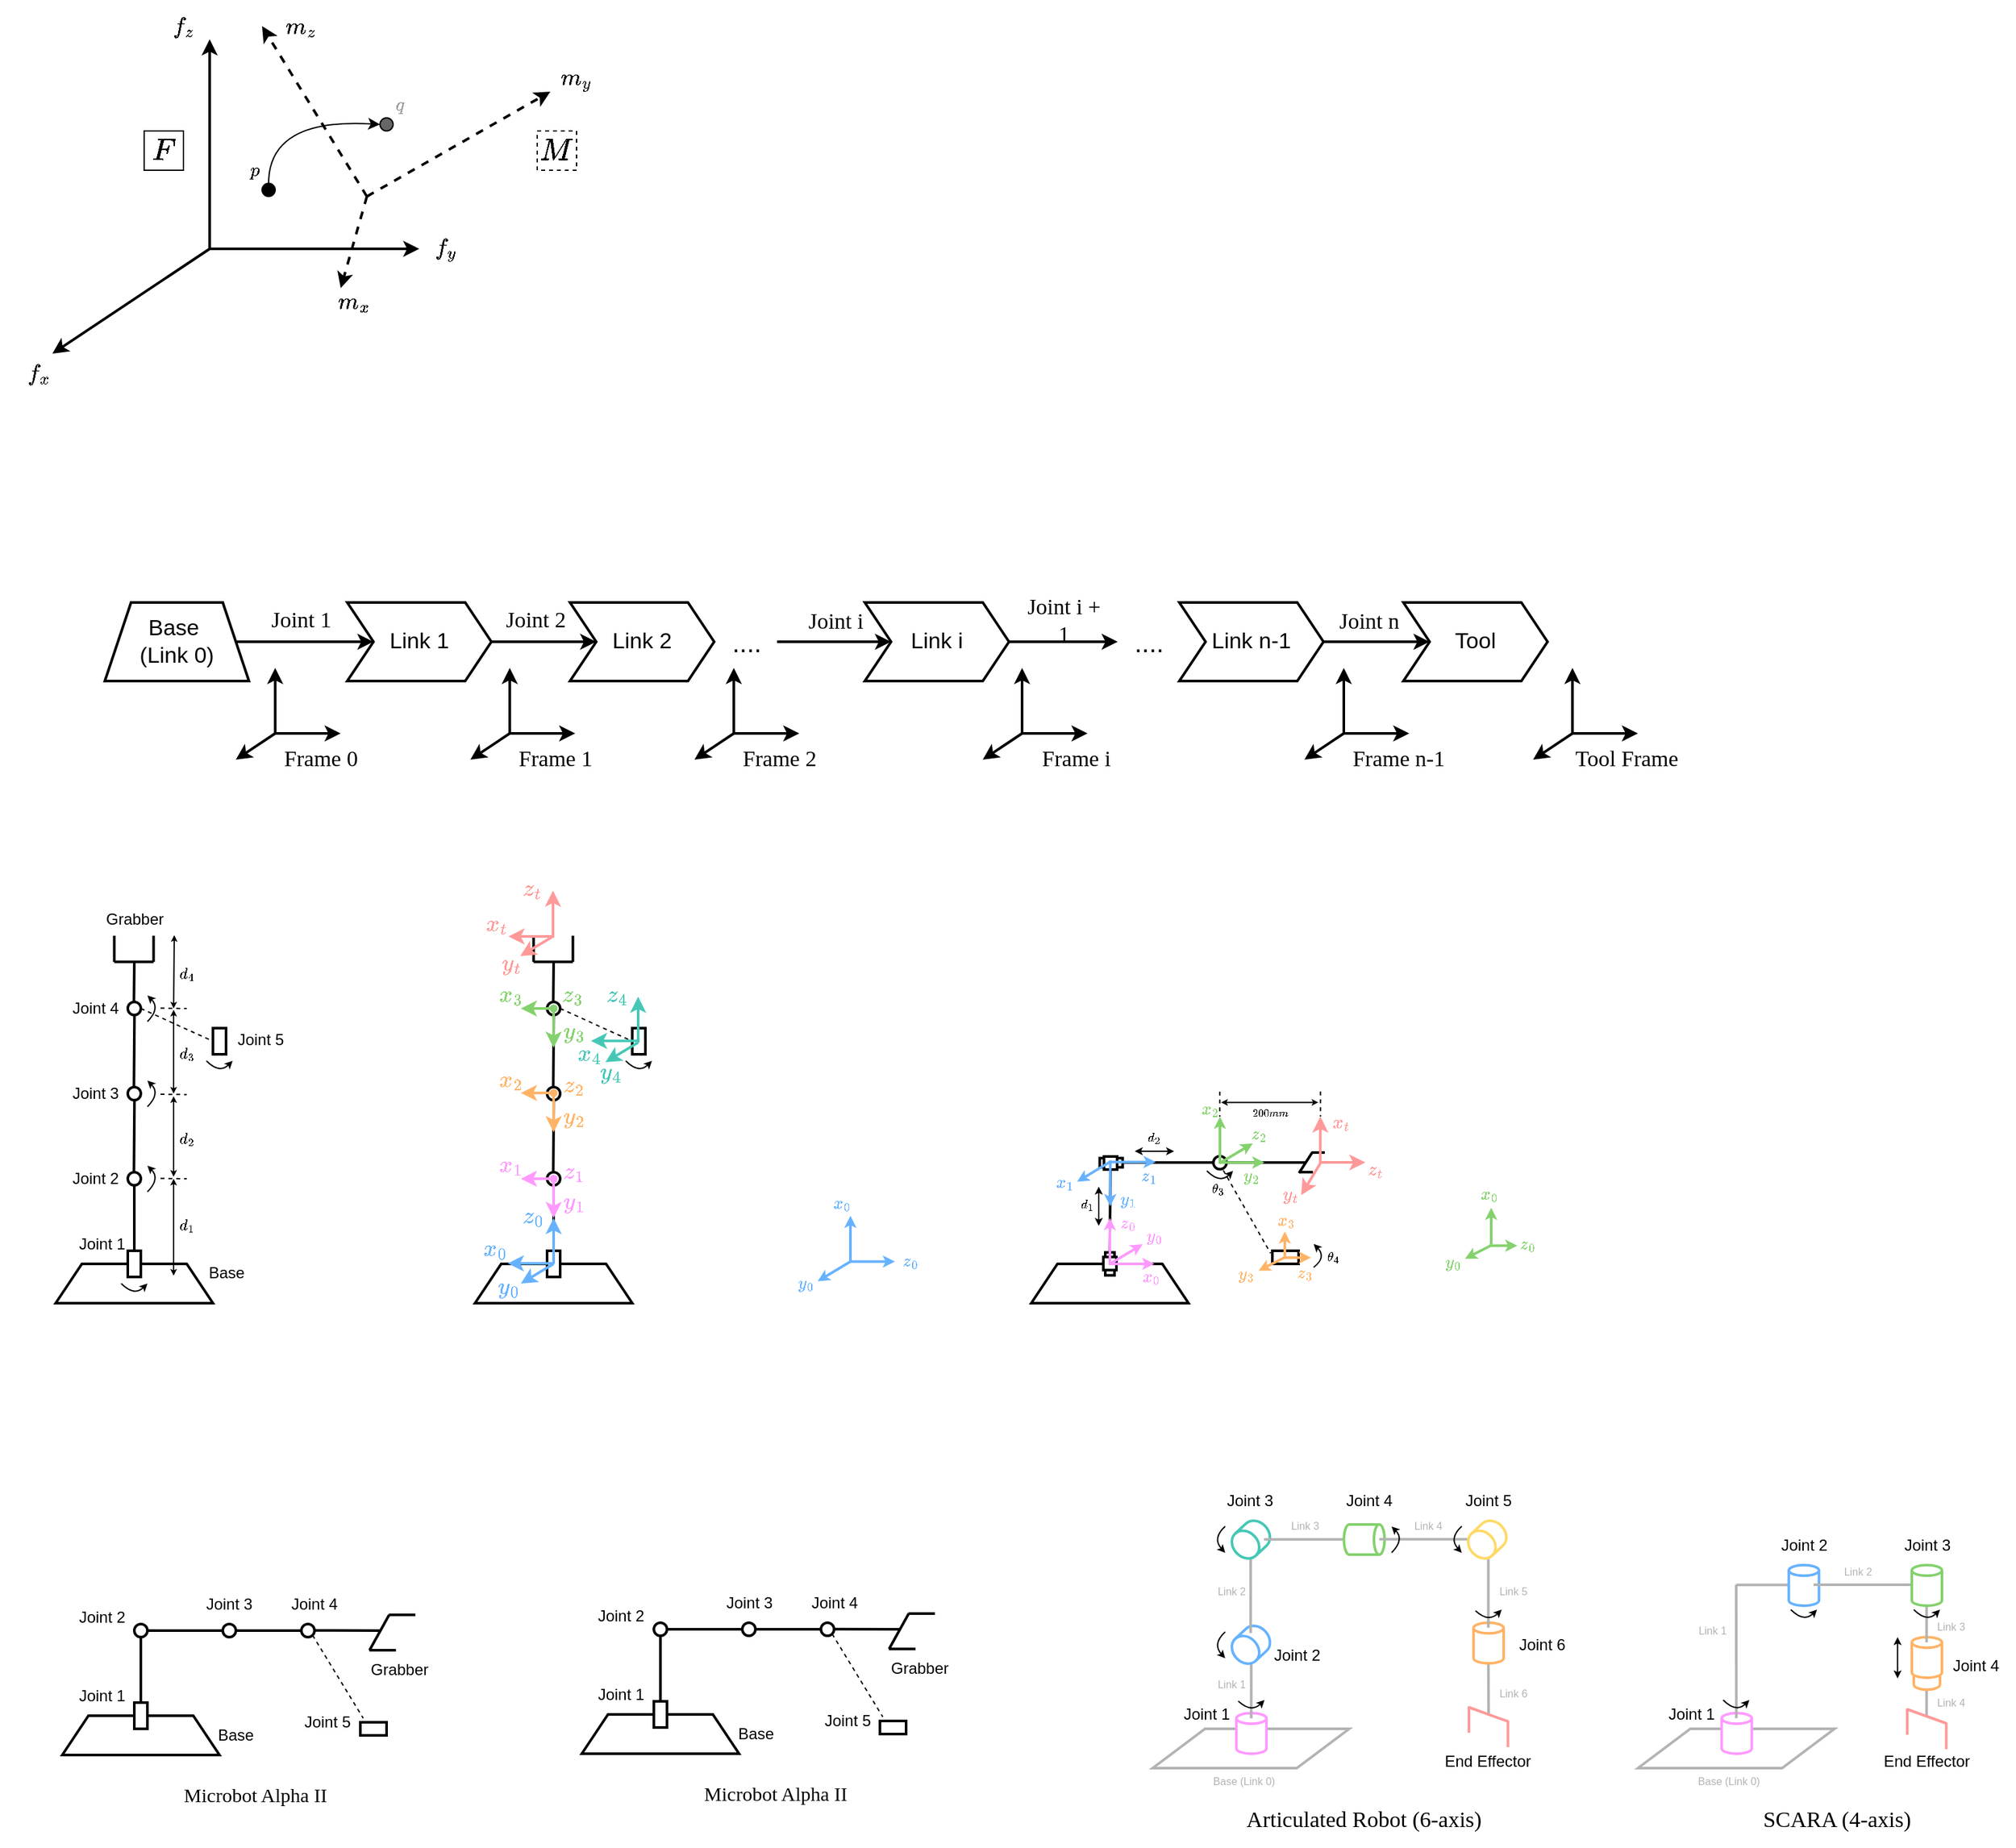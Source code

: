 <mxfile version="24.7.8">
  <diagram name="Page-1" id="-MlASyq1SnQe5cKJWRAl">
    <mxGraphModel dx="996" dy="629" grid="1" gridSize="10" guides="1" tooltips="1" connect="1" arrows="1" fold="1" page="1" pageScale="1" pageWidth="827" pageHeight="1169" math="1" shadow="0">
      <root>
        <mxCell id="0" />
        <mxCell id="1" parent="0" />
        <mxCell id="Sv967gtNKyuGYqqtU1a6-84" value="" style="endArrow=none;html=1;rounded=0;strokeWidth=2;strokeColor=#B3B3B3;" edge="1" parent="1">
          <mxGeometry width="50" height="50" relative="1" as="geometry">
            <mxPoint x="1510.26" y="1415" as="sourcePoint" />
            <mxPoint x="1510.26" y="1440" as="targetPoint" />
          </mxGeometry>
        </mxCell>
        <mxCell id="Sv967gtNKyuGYqqtU1a6-31" value="" style="endArrow=none;html=1;rounded=0;strokeWidth=2;strokeColor=#B3B3B3;" edge="1" parent="1">
          <mxGeometry width="50" height="50" relative="1" as="geometry">
            <mxPoint x="1175.83" y="1398.0" as="sourcePoint" />
            <mxPoint x="1176" y="1439.74" as="targetPoint" />
          </mxGeometry>
        </mxCell>
        <mxCell id="Sv967gtNKyuGYqqtU1a6-32" value="" style="shape=parallelogram;perimeter=parallelogramPerimeter;whiteSpace=wrap;html=1;fixedSize=1;size=40;strokeWidth=2;strokeColor=#b3b3b3;" vertex="1" parent="1">
          <mxGeometry x="919.63" y="1450" width="150" height="30" as="geometry" />
        </mxCell>
        <mxCell id="EtK7g0Y-9UQfumSV-HiY-1" value="" style="endArrow=classic;html=1;rounded=0;endFill=1;strokeWidth=2;" parent="1" edge="1">
          <mxGeometry width="50" height="50" relative="1" as="geometry">
            <mxPoint x="200" y="320" as="sourcePoint" />
            <mxPoint x="200" y="160" as="targetPoint" />
          </mxGeometry>
        </mxCell>
        <mxCell id="EtK7g0Y-9UQfumSV-HiY-2" value="" style="endArrow=none;html=1;rounded=0;startArrow=classic;startFill=1;strokeWidth=2;" parent="1" edge="1">
          <mxGeometry width="50" height="50" relative="1" as="geometry">
            <mxPoint x="80" y="400" as="sourcePoint" />
            <mxPoint x="200" y="320" as="targetPoint" />
          </mxGeometry>
        </mxCell>
        <mxCell id="EtK7g0Y-9UQfumSV-HiY-3" value="" style="endArrow=classic;html=1;rounded=0;endFill=1;strokeWidth=2;" parent="1" edge="1">
          <mxGeometry width="50" height="50" relative="1" as="geometry">
            <mxPoint x="200" y="320" as="sourcePoint" />
            <mxPoint x="360" y="320" as="targetPoint" />
          </mxGeometry>
        </mxCell>
        <mxCell id="EtK7g0Y-9UQfumSV-HiY-4" value="$$F$$" style="text;html=1;align=center;verticalAlign=middle;whiteSpace=wrap;rounded=0;fontSize=20;strokeColor=default;" parent="1" vertex="1">
          <mxGeometry x="150" y="230" width="30" height="30" as="geometry" />
        </mxCell>
        <mxCell id="EtK7g0Y-9UQfumSV-HiY-7" value="$$f_x$$" style="text;html=1;align=center;verticalAlign=middle;whiteSpace=wrap;rounded=0;fontSize=15;" parent="1" vertex="1">
          <mxGeometry x="40" y="400" width="60" height="30" as="geometry" />
        </mxCell>
        <mxCell id="EtK7g0Y-9UQfumSV-HiY-8" value="$$f_y$$" style="text;html=1;align=center;verticalAlign=middle;whiteSpace=wrap;rounded=0;fontSize=15;" parent="1" vertex="1">
          <mxGeometry x="330" y="300" width="100" height="40" as="geometry" />
        </mxCell>
        <mxCell id="EtK7g0Y-9UQfumSV-HiY-9" value="$$f_z$$" style="text;html=1;align=center;verticalAlign=middle;whiteSpace=wrap;rounded=0;fontSize=15;" parent="1" vertex="1">
          <mxGeometry x="130" y="130" width="100" height="40" as="geometry" />
        </mxCell>
        <mxCell id="EtK7g0Y-9UQfumSV-HiY-28" value="" style="ellipse;whiteSpace=wrap;html=1;aspect=fixed;gradientColor=none;fillColor=#000000;" parent="1" vertex="1">
          <mxGeometry x="240" y="270" width="10" height="10" as="geometry" />
        </mxCell>
        <mxCell id="EtK7g0Y-9UQfumSV-HiY-29" value="$$p$$" style="text;html=1;align=center;verticalAlign=middle;whiteSpace=wrap;rounded=0;" parent="1" vertex="1">
          <mxGeometry x="230" y="250" width="10" height="20" as="geometry" />
        </mxCell>
        <mxCell id="EtK7g0Y-9UQfumSV-HiY-30" value="" style="ellipse;whiteSpace=wrap;html=1;aspect=fixed;gradientColor=none;fillColor=#666666;" parent="1" vertex="1">
          <mxGeometry x="330" y="220" width="10" height="10" as="geometry" />
        </mxCell>
        <mxCell id="EtK7g0Y-9UQfumSV-HiY-42" value="" style="endArrow=classic;html=1;rounded=0;endFill=1;strokeWidth=2;dashed=1;" parent="1" edge="1">
          <mxGeometry width="50" height="50" relative="1" as="geometry">
            <mxPoint x="320" y="280" as="sourcePoint" />
            <mxPoint x="460" y="200" as="targetPoint" />
          </mxGeometry>
        </mxCell>
        <mxCell id="EtK7g0Y-9UQfumSV-HiY-43" value="" style="endArrow=classic;html=1;rounded=0;endFill=1;strokeWidth=2;dashed=1;" parent="1" edge="1">
          <mxGeometry width="50" height="50" relative="1" as="geometry">
            <mxPoint x="320" y="280" as="sourcePoint" />
            <mxPoint x="240" y="150" as="targetPoint" />
          </mxGeometry>
        </mxCell>
        <mxCell id="EtK7g0Y-9UQfumSV-HiY-44" value="" style="endArrow=classic;html=1;rounded=0;endFill=1;strokeWidth=2;dashed=1;" parent="1" edge="1">
          <mxGeometry width="50" height="50" relative="1" as="geometry">
            <mxPoint x="320" y="280" as="sourcePoint" />
            <mxPoint x="300" y="350" as="targetPoint" />
          </mxGeometry>
        </mxCell>
        <mxCell id="EtK7g0Y-9UQfumSV-HiY-45" value="$$M$$" style="text;html=1;align=center;verticalAlign=middle;whiteSpace=wrap;rounded=0;fontSize=20;strokeColor=default;dashed=1;" parent="1" vertex="1">
          <mxGeometry x="450" y="230" width="30" height="30" as="geometry" />
        </mxCell>
        <mxCell id="EtK7g0Y-9UQfumSV-HiY-46" value="$$m_z$$" style="text;html=1;align=center;verticalAlign=middle;whiteSpace=wrap;rounded=0;fontSize=15;" parent="1" vertex="1">
          <mxGeometry x="220" y="130" width="100" height="40" as="geometry" />
        </mxCell>
        <mxCell id="EtK7g0Y-9UQfumSV-HiY-47" value="$$m_y$$" style="text;html=1;align=center;verticalAlign=middle;whiteSpace=wrap;rounded=0;fontSize=15;" parent="1" vertex="1">
          <mxGeometry x="430" y="170" width="100" height="40" as="geometry" />
        </mxCell>
        <mxCell id="EtK7g0Y-9UQfumSV-HiY-48" value="$$m_x$$" style="text;html=1;align=center;verticalAlign=middle;whiteSpace=wrap;rounded=0;fontSize=15;" parent="1" vertex="1">
          <mxGeometry x="260" y="340" width="100" height="40" as="geometry" />
        </mxCell>
        <mxCell id="EtK7g0Y-9UQfumSV-HiY-49" value="$$q$$" style="text;html=1;align=center;verticalAlign=middle;whiteSpace=wrap;rounded=0;fontColor=#999999;" parent="1" vertex="1">
          <mxGeometry x="340" y="200" width="10" height="20" as="geometry" />
        </mxCell>
        <mxCell id="EtK7g0Y-9UQfumSV-HiY-50" value="" style="curved=1;endArrow=classic;html=1;rounded=0;entryX=0;entryY=0.5;entryDx=0;entryDy=0;" parent="1" target="EtK7g0Y-9UQfumSV-HiY-30" edge="1">
          <mxGeometry width="50" height="50" relative="1" as="geometry">
            <mxPoint x="245" y="270" as="sourcePoint" />
            <mxPoint x="295" y="220" as="targetPoint" />
            <Array as="points">
              <mxPoint x="245" y="220" />
            </Array>
          </mxGeometry>
        </mxCell>
        <mxCell id="cfJMsrqiy4zmC6Cwuq_K-27" style="edgeStyle=orthogonalEdgeStyle;rounded=0;orthogonalLoop=1;jettySize=auto;html=1;exitX=1;exitY=0.5;exitDx=0;exitDy=0;entryX=0;entryY=0.5;entryDx=0;entryDy=0;strokeWidth=2;" parent="1" source="cfJMsrqiy4zmC6Cwuq_K-21" target="cfJMsrqiy4zmC6Cwuq_K-23" edge="1">
          <mxGeometry relative="1" as="geometry" />
        </mxCell>
        <mxCell id="cfJMsrqiy4zmC6Cwuq_K-21" value="Link 1" style="shape=step;perimeter=stepPerimeter;whiteSpace=wrap;html=1;fixedSize=1;strokeWidth=2;fontSize=17;" parent="1" vertex="1">
          <mxGeometry x="305" y="590" width="110" height="60" as="geometry" />
        </mxCell>
        <mxCell id="cfJMsrqiy4zmC6Cwuq_K-25" style="edgeStyle=orthogonalEdgeStyle;rounded=0;orthogonalLoop=1;jettySize=auto;html=1;exitX=1;exitY=0.5;exitDx=0;exitDy=0;entryX=0;entryY=0.5;entryDx=0;entryDy=0;strokeWidth=2;" parent="1" source="cfJMsrqiy4zmC6Cwuq_K-22" target="cfJMsrqiy4zmC6Cwuq_K-21" edge="1">
          <mxGeometry relative="1" as="geometry" />
        </mxCell>
        <mxCell id="cfJMsrqiy4zmC6Cwuq_K-22" value="&lt;span style=&quot;font-size: 17px;&quot;&gt;Base&amp;nbsp;&lt;/span&gt;&lt;div&gt;&lt;span style=&quot;font-size: 17px;&quot;&gt;(Link 0)&lt;/span&gt;&lt;/div&gt;" style="shape=trapezoid;perimeter=trapezoidPerimeter;whiteSpace=wrap;html=1;fixedSize=1;strokeWidth=2;" parent="1" vertex="1">
          <mxGeometry x="120" y="590" width="110" height="60" as="geometry" />
        </mxCell>
        <mxCell id="cfJMsrqiy4zmC6Cwuq_K-23" value="Link 2" style="shape=step;perimeter=stepPerimeter;whiteSpace=wrap;html=1;fixedSize=1;strokeWidth=2;fontSize=17;" parent="1" vertex="1">
          <mxGeometry x="475" y="590" width="110" height="60" as="geometry" />
        </mxCell>
        <mxCell id="cfJMsrqiy4zmC6Cwuq_K-26" value="&lt;font style=&quot;font-size: 17px;&quot;&gt;Joint 1&lt;/font&gt;" style="text;html=1;align=center;verticalAlign=middle;whiteSpace=wrap;rounded=0;fontFamily=Garamond;" parent="1" vertex="1">
          <mxGeometry x="235" y="584" width="70" height="40" as="geometry" />
        </mxCell>
        <mxCell id="cfJMsrqiy4zmC6Cwuq_K-29" value="&lt;font style=&quot;font-size: 17px;&quot;&gt;Joint 2&lt;/font&gt;" style="text;html=1;align=center;verticalAlign=middle;whiteSpace=wrap;rounded=0;fontFamily=Garamond;" parent="1" vertex="1">
          <mxGeometry x="414" y="584" width="70" height="40" as="geometry" />
        </mxCell>
        <mxCell id="cfJMsrqiy4zmC6Cwuq_K-36" style="edgeStyle=orthogonalEdgeStyle;rounded=0;orthogonalLoop=1;jettySize=auto;html=1;exitX=0;exitY=0.5;exitDx=0;exitDy=0;endArrow=none;endFill=0;startArrow=classic;startFill=1;strokeWidth=2;" parent="1" source="cfJMsrqiy4zmC6Cwuq_K-31" edge="1">
          <mxGeometry relative="1" as="geometry">
            <mxPoint x="633" y="620" as="targetPoint" />
          </mxGeometry>
        </mxCell>
        <mxCell id="cfJMsrqiy4zmC6Cwuq_K-38" style="edgeStyle=orthogonalEdgeStyle;rounded=0;orthogonalLoop=1;jettySize=auto;html=1;exitX=1;exitY=0.5;exitDx=0;exitDy=0;strokeWidth=2;" parent="1" source="cfJMsrqiy4zmC6Cwuq_K-31" edge="1">
          <mxGeometry relative="1" as="geometry">
            <mxPoint x="893" y="620" as="targetPoint" />
          </mxGeometry>
        </mxCell>
        <mxCell id="cfJMsrqiy4zmC6Cwuq_K-31" value="Link i" style="shape=step;perimeter=stepPerimeter;whiteSpace=wrap;html=1;fixedSize=1;strokeWidth=2;fontSize=17;flipV=1;flipH=0;" parent="1" vertex="1">
          <mxGeometry x="700" y="590" width="110" height="60" as="geometry" />
        </mxCell>
        <mxCell id="cfJMsrqiy4zmC6Cwuq_K-33" value="&lt;font style=&quot;font-size: 20px;&quot;&gt;....&lt;/font&gt;" style="text;html=1;align=center;verticalAlign=middle;whiteSpace=wrap;rounded=0;fontSize=20;" parent="1" vertex="1">
          <mxGeometry x="580" y="605" width="60" height="30" as="geometry" />
        </mxCell>
        <mxCell id="cfJMsrqiy4zmC6Cwuq_K-37" value="&lt;font style=&quot;font-size: 17px;&quot;&gt;Joint i&lt;/font&gt;" style="text;html=1;align=center;verticalAlign=middle;whiteSpace=wrap;rounded=0;fontFamily=Garamond;" parent="1" vertex="1">
          <mxGeometry x="643" y="585" width="70" height="40" as="geometry" />
        </mxCell>
        <mxCell id="cfJMsrqiy4zmC6Cwuq_K-39" value="&lt;font style=&quot;font-size: 20px;&quot;&gt;....&lt;/font&gt;" style="text;html=1;align=center;verticalAlign=middle;whiteSpace=wrap;rounded=0;fontSize=20;" parent="1" vertex="1">
          <mxGeometry x="887" y="605" width="60" height="30" as="geometry" />
        </mxCell>
        <mxCell id="cfJMsrqiy4zmC6Cwuq_K-41" value="&lt;font style=&quot;font-size: 17px;&quot;&gt;Joint i + 1&lt;/font&gt;" style="text;html=1;align=center;verticalAlign=middle;whiteSpace=wrap;rounded=0;fontFamily=Garamond;" parent="1" vertex="1">
          <mxGeometry x="817" y="584" width="70" height="40" as="geometry" />
        </mxCell>
        <mxCell id="cfJMsrqiy4zmC6Cwuq_K-45" style="edgeStyle=orthogonalEdgeStyle;rounded=0;orthogonalLoop=1;jettySize=auto;html=1;exitX=1;exitY=0.5;exitDx=0;exitDy=0;entryX=0;entryY=0.5;entryDx=0;entryDy=0;strokeWidth=2;" parent="1" source="cfJMsrqiy4zmC6Cwuq_K-43" target="cfJMsrqiy4zmC6Cwuq_K-44" edge="1">
          <mxGeometry relative="1" as="geometry" />
        </mxCell>
        <mxCell id="cfJMsrqiy4zmC6Cwuq_K-43" value="Link n-1" style="shape=step;perimeter=stepPerimeter;whiteSpace=wrap;html=1;fixedSize=1;strokeWidth=2;fontSize=17;flipV=1;flipH=0;" parent="1" vertex="1">
          <mxGeometry x="940" y="590" width="110" height="60" as="geometry" />
        </mxCell>
        <mxCell id="cfJMsrqiy4zmC6Cwuq_K-44" value="Tool" style="shape=step;perimeter=stepPerimeter;whiteSpace=wrap;html=1;fixedSize=1;strokeWidth=2;fontSize=17;flipV=1;flipH=0;" parent="1" vertex="1">
          <mxGeometry x="1111" y="590" width="110" height="60" as="geometry" />
        </mxCell>
        <mxCell id="cfJMsrqiy4zmC6Cwuq_K-46" value="&lt;font style=&quot;font-size: 17px;&quot;&gt;Joint n&lt;/font&gt;" style="text;html=1;align=center;verticalAlign=middle;whiteSpace=wrap;rounded=0;fontFamily=Garamond;" parent="1" vertex="1">
          <mxGeometry x="1050" y="585" width="70" height="40" as="geometry" />
        </mxCell>
        <mxCell id="cfJMsrqiy4zmC6Cwuq_K-47" value="" style="endArrow=classic;html=1;rounded=0;endFill=1;strokeWidth=2;" parent="1" edge="1">
          <mxGeometry width="50" height="50" relative="1" as="geometry">
            <mxPoint x="250" y="690" as="sourcePoint" />
            <mxPoint x="250" y="640" as="targetPoint" />
          </mxGeometry>
        </mxCell>
        <mxCell id="cfJMsrqiy4zmC6Cwuq_K-48" value="" style="endArrow=none;html=1;rounded=0;startArrow=classic;startFill=1;strokeWidth=2;" parent="1" edge="1">
          <mxGeometry width="50" height="50" relative="1" as="geometry">
            <mxPoint x="220" y="710" as="sourcePoint" />
            <mxPoint x="250" y="690" as="targetPoint" />
          </mxGeometry>
        </mxCell>
        <mxCell id="cfJMsrqiy4zmC6Cwuq_K-49" value="" style="endArrow=classic;html=1;rounded=0;endFill=1;strokeWidth=2;" parent="1" edge="1">
          <mxGeometry width="50" height="50" relative="1" as="geometry">
            <mxPoint x="250" y="690" as="sourcePoint" />
            <mxPoint x="300" y="690" as="targetPoint" />
          </mxGeometry>
        </mxCell>
        <mxCell id="cfJMsrqiy4zmC6Cwuq_K-53" value="&lt;font style=&quot;font-size: 17px;&quot;&gt;Frame 0&lt;/font&gt;" style="text;html=1;align=center;verticalAlign=middle;whiteSpace=wrap;rounded=0;fontFamily=Garamond;" parent="1" vertex="1">
          <mxGeometry x="250" y="690" width="70" height="40" as="geometry" />
        </mxCell>
        <mxCell id="cfJMsrqiy4zmC6Cwuq_K-54" value="" style="endArrow=classic;html=1;rounded=0;endFill=1;strokeWidth=2;" parent="1" edge="1">
          <mxGeometry width="50" height="50" relative="1" as="geometry">
            <mxPoint x="429" y="690" as="sourcePoint" />
            <mxPoint x="429" y="640" as="targetPoint" />
          </mxGeometry>
        </mxCell>
        <mxCell id="cfJMsrqiy4zmC6Cwuq_K-55" value="" style="endArrow=none;html=1;rounded=0;startArrow=classic;startFill=1;strokeWidth=2;" parent="1" edge="1">
          <mxGeometry width="50" height="50" relative="1" as="geometry">
            <mxPoint x="399" y="710" as="sourcePoint" />
            <mxPoint x="429" y="690" as="targetPoint" />
          </mxGeometry>
        </mxCell>
        <mxCell id="cfJMsrqiy4zmC6Cwuq_K-56" value="" style="endArrow=classic;html=1;rounded=0;endFill=1;strokeWidth=2;" parent="1" edge="1">
          <mxGeometry width="50" height="50" relative="1" as="geometry">
            <mxPoint x="429" y="690" as="sourcePoint" />
            <mxPoint x="479" y="690" as="targetPoint" />
          </mxGeometry>
        </mxCell>
        <mxCell id="cfJMsrqiy4zmC6Cwuq_K-57" value="&lt;font style=&quot;font-size: 17px;&quot;&gt;Frame 1&lt;/font&gt;" style="text;html=1;align=center;verticalAlign=middle;whiteSpace=wrap;rounded=0;fontFamily=Garamond;" parent="1" vertex="1">
          <mxGeometry x="429" y="690" width="70" height="40" as="geometry" />
        </mxCell>
        <mxCell id="cfJMsrqiy4zmC6Cwuq_K-58" value="" style="endArrow=classic;html=1;rounded=0;endFill=1;strokeWidth=2;" parent="1" edge="1">
          <mxGeometry width="50" height="50" relative="1" as="geometry">
            <mxPoint x="600" y="690" as="sourcePoint" />
            <mxPoint x="600" y="640" as="targetPoint" />
          </mxGeometry>
        </mxCell>
        <mxCell id="cfJMsrqiy4zmC6Cwuq_K-59" value="" style="endArrow=none;html=1;rounded=0;startArrow=classic;startFill=1;strokeWidth=2;" parent="1" edge="1">
          <mxGeometry width="50" height="50" relative="1" as="geometry">
            <mxPoint x="570" y="710" as="sourcePoint" />
            <mxPoint x="600" y="690" as="targetPoint" />
          </mxGeometry>
        </mxCell>
        <mxCell id="cfJMsrqiy4zmC6Cwuq_K-60" value="" style="endArrow=classic;html=1;rounded=0;endFill=1;strokeWidth=2;" parent="1" edge="1">
          <mxGeometry width="50" height="50" relative="1" as="geometry">
            <mxPoint x="600" y="690" as="sourcePoint" />
            <mxPoint x="650" y="690" as="targetPoint" />
          </mxGeometry>
        </mxCell>
        <mxCell id="cfJMsrqiy4zmC6Cwuq_K-61" value="&lt;font style=&quot;font-size: 17px;&quot;&gt;Frame 2&lt;/font&gt;" style="text;html=1;align=center;verticalAlign=middle;whiteSpace=wrap;rounded=0;fontFamily=Garamond;" parent="1" vertex="1">
          <mxGeometry x="600" y="690" width="70" height="40" as="geometry" />
        </mxCell>
        <mxCell id="cfJMsrqiy4zmC6Cwuq_K-62" value="" style="endArrow=classic;html=1;rounded=0;endFill=1;strokeWidth=2;" parent="1" edge="1">
          <mxGeometry width="50" height="50" relative="1" as="geometry">
            <mxPoint x="820" y="690" as="sourcePoint" />
            <mxPoint x="820" y="640" as="targetPoint" />
          </mxGeometry>
        </mxCell>
        <mxCell id="cfJMsrqiy4zmC6Cwuq_K-63" value="" style="endArrow=none;html=1;rounded=0;startArrow=classic;startFill=1;strokeWidth=2;" parent="1" edge="1">
          <mxGeometry width="50" height="50" relative="1" as="geometry">
            <mxPoint x="790" y="710" as="sourcePoint" />
            <mxPoint x="820" y="690" as="targetPoint" />
          </mxGeometry>
        </mxCell>
        <mxCell id="cfJMsrqiy4zmC6Cwuq_K-64" value="" style="endArrow=classic;html=1;rounded=0;endFill=1;strokeWidth=2;" parent="1" edge="1">
          <mxGeometry width="50" height="50" relative="1" as="geometry">
            <mxPoint x="820" y="690" as="sourcePoint" />
            <mxPoint x="870" y="690" as="targetPoint" />
          </mxGeometry>
        </mxCell>
        <mxCell id="cfJMsrqiy4zmC6Cwuq_K-65" value="&lt;font style=&quot;font-size: 17px;&quot;&gt;Frame i&lt;/font&gt;" style="text;html=1;align=center;verticalAlign=middle;whiteSpace=wrap;rounded=0;fontFamily=Garamond;" parent="1" vertex="1">
          <mxGeometry x="820" y="690" width="83" height="40" as="geometry" />
        </mxCell>
        <mxCell id="cfJMsrqiy4zmC6Cwuq_K-66" value="" style="endArrow=classic;html=1;rounded=0;endFill=1;strokeWidth=2;" parent="1" edge="1">
          <mxGeometry width="50" height="50" relative="1" as="geometry">
            <mxPoint x="1065.5" y="690" as="sourcePoint" />
            <mxPoint x="1065.5" y="640" as="targetPoint" />
          </mxGeometry>
        </mxCell>
        <mxCell id="cfJMsrqiy4zmC6Cwuq_K-67" value="" style="endArrow=none;html=1;rounded=0;startArrow=classic;startFill=1;strokeWidth=2;" parent="1" edge="1">
          <mxGeometry width="50" height="50" relative="1" as="geometry">
            <mxPoint x="1035.5" y="710" as="sourcePoint" />
            <mxPoint x="1065.5" y="690" as="targetPoint" />
          </mxGeometry>
        </mxCell>
        <mxCell id="cfJMsrqiy4zmC6Cwuq_K-68" value="" style="endArrow=classic;html=1;rounded=0;endFill=1;strokeWidth=2;" parent="1" edge="1">
          <mxGeometry width="50" height="50" relative="1" as="geometry">
            <mxPoint x="1065.5" y="690" as="sourcePoint" />
            <mxPoint x="1115.5" y="690" as="targetPoint" />
          </mxGeometry>
        </mxCell>
        <mxCell id="cfJMsrqiy4zmC6Cwuq_K-69" value="&lt;font style=&quot;font-size: 17px;&quot;&gt;Frame n-1&lt;/font&gt;" style="text;html=1;align=center;verticalAlign=middle;whiteSpace=wrap;rounded=0;fontFamily=Garamond;" parent="1" vertex="1">
          <mxGeometry x="1065.5" y="690" width="83" height="40" as="geometry" />
        </mxCell>
        <mxCell id="cfJMsrqiy4zmC6Cwuq_K-70" value="" style="endArrow=classic;html=1;rounded=0;endFill=1;strokeWidth=2;" parent="1" edge="1">
          <mxGeometry width="50" height="50" relative="1" as="geometry">
            <mxPoint x="1240" y="690" as="sourcePoint" />
            <mxPoint x="1240" y="640" as="targetPoint" />
          </mxGeometry>
        </mxCell>
        <mxCell id="cfJMsrqiy4zmC6Cwuq_K-71" value="" style="endArrow=none;html=1;rounded=0;startArrow=classic;startFill=1;strokeWidth=2;" parent="1" edge="1">
          <mxGeometry width="50" height="50" relative="1" as="geometry">
            <mxPoint x="1210" y="710" as="sourcePoint" />
            <mxPoint x="1240" y="690" as="targetPoint" />
          </mxGeometry>
        </mxCell>
        <mxCell id="cfJMsrqiy4zmC6Cwuq_K-72" value="" style="endArrow=classic;html=1;rounded=0;endFill=1;strokeWidth=2;" parent="1" edge="1">
          <mxGeometry width="50" height="50" relative="1" as="geometry">
            <mxPoint x="1240" y="690" as="sourcePoint" />
            <mxPoint x="1290" y="690" as="targetPoint" />
          </mxGeometry>
        </mxCell>
        <mxCell id="cfJMsrqiy4zmC6Cwuq_K-73" value="&lt;span style=&quot;font-size: 17px;&quot;&gt;Tool Frame&lt;/span&gt;" style="text;html=1;align=center;verticalAlign=middle;whiteSpace=wrap;rounded=0;fontFamily=Garamond;" parent="1" vertex="1">
          <mxGeometry x="1240" y="690" width="83" height="40" as="geometry" />
        </mxCell>
        <mxCell id="1_R_SmHceY3VG01hnAVq-1" value="" style="shape=trapezoid;perimeter=trapezoidPerimeter;whiteSpace=wrap;html=1;fixedSize=1;strokeWidth=2;" parent="1" vertex="1">
          <mxGeometry x="82.5" y="1095" width="120" height="30" as="geometry" />
        </mxCell>
        <mxCell id="1_R_SmHceY3VG01hnAVq-2" value="" style="endArrow=none;html=1;rounded=0;strokeWidth=2;" parent="1" source="1_R_SmHceY3VG01hnAVq-8" edge="1">
          <mxGeometry width="50" height="50" relative="1" as="geometry">
            <mxPoint x="142.08" y="1090" as="sourcePoint" />
            <mxPoint x="142.5" y="1035" as="targetPoint" />
          </mxGeometry>
        </mxCell>
        <mxCell id="1_R_SmHceY3VG01hnAVq-3" value="" style="ellipse;whiteSpace=wrap;html=1;aspect=fixed;strokeWidth=2;" parent="1" vertex="1">
          <mxGeometry x="137.5" y="1025" width="10" height="10" as="geometry" />
        </mxCell>
        <mxCell id="1_R_SmHceY3VG01hnAVq-4" value="" style="ellipse;whiteSpace=wrap;html=1;aspect=fixed;strokeWidth=2;" parent="1" vertex="1">
          <mxGeometry x="137.5" y="960" width="10" height="10" as="geometry" />
        </mxCell>
        <mxCell id="1_R_SmHceY3VG01hnAVq-5" value="" style="endArrow=none;html=1;rounded=0;strokeWidth=2;" parent="1" edge="1">
          <mxGeometry width="50" height="50" relative="1" as="geometry">
            <mxPoint x="142.21" y="1025" as="sourcePoint" />
            <mxPoint x="142.63" y="970" as="targetPoint" />
          </mxGeometry>
        </mxCell>
        <mxCell id="1_R_SmHceY3VG01hnAVq-6" value="" style="endArrow=none;html=1;rounded=0;strokeWidth=2;" parent="1" edge="1">
          <mxGeometry width="50" height="50" relative="1" as="geometry">
            <mxPoint x="142.21" y="960" as="sourcePoint" />
            <mxPoint x="142.63" y="905" as="targetPoint" />
          </mxGeometry>
        </mxCell>
        <mxCell id="1_R_SmHceY3VG01hnAVq-7" value="" style="endArrow=none;html=1;rounded=0;strokeWidth=2;" parent="1" target="1_R_SmHceY3VG01hnAVq-8" edge="1">
          <mxGeometry width="50" height="50" relative="1" as="geometry">
            <mxPoint x="142.08" y="1090" as="sourcePoint" />
            <mxPoint x="142.5" y="1035" as="targetPoint" />
          </mxGeometry>
        </mxCell>
        <mxCell id="1_R_SmHceY3VG01hnAVq-8" value="" style="rounded=0;whiteSpace=wrap;html=1;strokeWidth=2;" parent="1" vertex="1">
          <mxGeometry x="137.5" y="1085" width="10" height="20" as="geometry" />
        </mxCell>
        <mxCell id="1_R_SmHceY3VG01hnAVq-9" value="" style="ellipse;whiteSpace=wrap;html=1;aspect=fixed;strokeWidth=2;" parent="1" vertex="1">
          <mxGeometry x="137.5" y="895" width="10" height="10" as="geometry" />
        </mxCell>
        <mxCell id="1_R_SmHceY3VG01hnAVq-10" value="" style="rounded=0;whiteSpace=wrap;html=1;strokeWidth=2;" parent="1" vertex="1">
          <mxGeometry x="202.5" y="915" width="10" height="20" as="geometry" />
        </mxCell>
        <mxCell id="1_R_SmHceY3VG01hnAVq-11" value="" style="endArrow=none;html=1;rounded=0;strokeWidth=2;" parent="1" edge="1">
          <mxGeometry width="50" height="50" relative="1" as="geometry">
            <mxPoint x="142.21" y="895" as="sourcePoint" />
            <mxPoint x="142.5" y="865" as="targetPoint" />
          </mxGeometry>
        </mxCell>
        <mxCell id="1_R_SmHceY3VG01hnAVq-12" value="" style="endArrow=none;html=1;rounded=0;strokeWidth=2;" parent="1" edge="1">
          <mxGeometry width="50" height="50" relative="1" as="geometry">
            <mxPoint x="127.21" y="864.43" as="sourcePoint" />
            <mxPoint x="127.21" y="844.43" as="targetPoint" />
          </mxGeometry>
        </mxCell>
        <mxCell id="1_R_SmHceY3VG01hnAVq-13" value="" style="endArrow=none;html=1;rounded=0;strokeWidth=2;" parent="1" edge="1">
          <mxGeometry width="50" height="50" relative="1" as="geometry">
            <mxPoint x="157.21" y="864.43" as="sourcePoint" />
            <mxPoint x="157.21" y="844.43" as="targetPoint" />
          </mxGeometry>
        </mxCell>
        <mxCell id="1_R_SmHceY3VG01hnAVq-14" value="" style="endArrow=none;html=1;rounded=0;strokeWidth=2;" parent="1" edge="1">
          <mxGeometry width="50" height="50" relative="1" as="geometry">
            <mxPoint x="127.21" y="864.43" as="sourcePoint" />
            <mxPoint x="157.21" y="864.43" as="targetPoint" />
          </mxGeometry>
        </mxCell>
        <mxCell id="1_R_SmHceY3VG01hnAVq-15" value="" style="curved=1;endArrow=classic;html=1;rounded=0;endSize=3;" parent="1" edge="1">
          <mxGeometry width="50" height="50" relative="1" as="geometry">
            <mxPoint x="152.5" y="975" as="sourcePoint" />
            <mxPoint x="152.5" y="955" as="targetPoint" />
            <Array as="points">
              <mxPoint x="162.5" y="965" />
            </Array>
          </mxGeometry>
        </mxCell>
        <mxCell id="1_R_SmHceY3VG01hnAVq-16" value="" style="curved=1;endArrow=classic;html=1;rounded=0;endSize=3;" parent="1" edge="1">
          <mxGeometry width="50" height="50" relative="1" as="geometry">
            <mxPoint x="152.5" y="1040" as="sourcePoint" />
            <mxPoint x="152.5" y="1020" as="targetPoint" />
            <Array as="points">
              <mxPoint x="162.5" y="1030" />
            </Array>
          </mxGeometry>
        </mxCell>
        <mxCell id="1_R_SmHceY3VG01hnAVq-17" value="" style="curved=1;endArrow=classic;html=1;rounded=0;endSize=3;" parent="1" edge="1">
          <mxGeometry width="50" height="50" relative="1" as="geometry">
            <mxPoint x="132.5" y="1110" as="sourcePoint" />
            <mxPoint x="152.5" y="1110" as="targetPoint" />
            <Array as="points">
              <mxPoint x="142.5" y="1120" />
            </Array>
          </mxGeometry>
        </mxCell>
        <mxCell id="1_R_SmHceY3VG01hnAVq-18" value="" style="curved=1;endArrow=classic;html=1;rounded=0;endSize=3;" parent="1" edge="1">
          <mxGeometry width="50" height="50" relative="1" as="geometry">
            <mxPoint x="152.5" y="910" as="sourcePoint" />
            <mxPoint x="152.5" y="890" as="targetPoint" />
            <Array as="points">
              <mxPoint x="162.5" y="900" />
            </Array>
          </mxGeometry>
        </mxCell>
        <mxCell id="1_R_SmHceY3VG01hnAVq-19" value="" style="endArrow=none;dashed=1;html=1;rounded=0;exitX=1;exitY=0.5;exitDx=0;exitDy=0;entryX=0;entryY=0.5;entryDx=0;entryDy=0;" parent="1" source="1_R_SmHceY3VG01hnAVq-9" target="1_R_SmHceY3VG01hnAVq-10" edge="1">
          <mxGeometry width="50" height="50" relative="1" as="geometry">
            <mxPoint x="262.5" y="925" as="sourcePoint" />
            <mxPoint x="312.5" y="875" as="targetPoint" />
          </mxGeometry>
        </mxCell>
        <mxCell id="1_R_SmHceY3VG01hnAVq-20" value="" style="curved=1;endArrow=classic;html=1;rounded=0;endSize=3;" parent="1" edge="1">
          <mxGeometry width="50" height="50" relative="1" as="geometry">
            <mxPoint x="197.5" y="940" as="sourcePoint" />
            <mxPoint x="217.5" y="940" as="targetPoint" />
            <Array as="points">
              <mxPoint x="207.5" y="950" />
            </Array>
          </mxGeometry>
        </mxCell>
        <mxCell id="1_R_SmHceY3VG01hnAVq-21" value="" style="shape=trapezoid;perimeter=trapezoidPerimeter;whiteSpace=wrap;html=1;fixedSize=1;strokeWidth=2;" parent="1" vertex="1">
          <mxGeometry x="402.5" y="1095" width="120" height="30" as="geometry" />
        </mxCell>
        <mxCell id="1_R_SmHceY3VG01hnAVq-22" value="" style="endArrow=none;html=1;rounded=0;strokeWidth=2;" parent="1" source="1_R_SmHceY3VG01hnAVq-28" edge="1">
          <mxGeometry width="50" height="50" relative="1" as="geometry">
            <mxPoint x="462.08" y="1090" as="sourcePoint" />
            <mxPoint x="462.5" y="1035" as="targetPoint" />
          </mxGeometry>
        </mxCell>
        <mxCell id="1_R_SmHceY3VG01hnAVq-23" value="" style="ellipse;whiteSpace=wrap;html=1;aspect=fixed;strokeWidth=2;" parent="1" vertex="1">
          <mxGeometry x="457.5" y="1025" width="10" height="10" as="geometry" />
        </mxCell>
        <mxCell id="1_R_SmHceY3VG01hnAVq-24" value="" style="ellipse;whiteSpace=wrap;html=1;aspect=fixed;strokeWidth=2;" parent="1" vertex="1">
          <mxGeometry x="457.5" y="960" width="10" height="10" as="geometry" />
        </mxCell>
        <mxCell id="1_R_SmHceY3VG01hnAVq-25" value="" style="endArrow=none;html=1;rounded=0;strokeWidth=2;" parent="1" edge="1">
          <mxGeometry width="50" height="50" relative="1" as="geometry">
            <mxPoint x="462.21" y="1025" as="sourcePoint" />
            <mxPoint x="462.63" y="970" as="targetPoint" />
          </mxGeometry>
        </mxCell>
        <mxCell id="1_R_SmHceY3VG01hnAVq-26" value="" style="endArrow=none;html=1;rounded=0;strokeWidth=2;" parent="1" edge="1">
          <mxGeometry width="50" height="50" relative="1" as="geometry">
            <mxPoint x="462.21" y="960" as="sourcePoint" />
            <mxPoint x="462.63" y="905" as="targetPoint" />
          </mxGeometry>
        </mxCell>
        <mxCell id="1_R_SmHceY3VG01hnAVq-27" value="" style="endArrow=none;html=1;rounded=0;strokeWidth=2;" parent="1" target="1_R_SmHceY3VG01hnAVq-28" edge="1">
          <mxGeometry width="50" height="50" relative="1" as="geometry">
            <mxPoint x="462.08" y="1090" as="sourcePoint" />
            <mxPoint x="462.5" y="1035" as="targetPoint" />
          </mxGeometry>
        </mxCell>
        <mxCell id="1_R_SmHceY3VG01hnAVq-28" value="" style="rounded=0;whiteSpace=wrap;html=1;strokeWidth=2;" parent="1" vertex="1">
          <mxGeometry x="457.5" y="1085" width="10" height="20" as="geometry" />
        </mxCell>
        <mxCell id="1_R_SmHceY3VG01hnAVq-29" value="" style="ellipse;whiteSpace=wrap;html=1;aspect=fixed;strokeWidth=2;" parent="1" vertex="1">
          <mxGeometry x="457.5" y="895" width="10" height="10" as="geometry" />
        </mxCell>
        <mxCell id="1_R_SmHceY3VG01hnAVq-30" value="" style="rounded=0;whiteSpace=wrap;html=1;strokeWidth=2;" parent="1" vertex="1">
          <mxGeometry x="522.5" y="915" width="10" height="20" as="geometry" />
        </mxCell>
        <mxCell id="1_R_SmHceY3VG01hnAVq-31" value="" style="endArrow=none;html=1;rounded=0;strokeWidth=2;" parent="1" edge="1">
          <mxGeometry width="50" height="50" relative="1" as="geometry">
            <mxPoint x="462.21" y="895" as="sourcePoint" />
            <mxPoint x="462.5" y="865" as="targetPoint" />
          </mxGeometry>
        </mxCell>
        <mxCell id="1_R_SmHceY3VG01hnAVq-32" value="" style="endArrow=none;html=1;rounded=0;strokeWidth=2;" parent="1" edge="1">
          <mxGeometry width="50" height="50" relative="1" as="geometry">
            <mxPoint x="447.21" y="864.43" as="sourcePoint" />
            <mxPoint x="447.21" y="844.43" as="targetPoint" />
          </mxGeometry>
        </mxCell>
        <mxCell id="1_R_SmHceY3VG01hnAVq-33" value="" style="endArrow=none;html=1;rounded=0;strokeWidth=2;" parent="1" edge="1">
          <mxGeometry width="50" height="50" relative="1" as="geometry">
            <mxPoint x="477.21" y="864.43" as="sourcePoint" />
            <mxPoint x="477.21" y="844.43" as="targetPoint" />
          </mxGeometry>
        </mxCell>
        <mxCell id="1_R_SmHceY3VG01hnAVq-34" value="" style="endArrow=none;html=1;rounded=0;strokeWidth=2;" parent="1" edge="1">
          <mxGeometry width="50" height="50" relative="1" as="geometry">
            <mxPoint x="447.21" y="864.43" as="sourcePoint" />
            <mxPoint x="477.21" y="864.43" as="targetPoint" />
          </mxGeometry>
        </mxCell>
        <mxCell id="1_R_SmHceY3VG01hnAVq-35" value="" style="endArrow=none;dashed=1;html=1;rounded=0;exitX=1;exitY=0.5;exitDx=0;exitDy=0;entryX=0;entryY=0.5;entryDx=0;entryDy=0;" parent="1" source="1_R_SmHceY3VG01hnAVq-29" target="1_R_SmHceY3VG01hnAVq-30" edge="1">
          <mxGeometry width="50" height="50" relative="1" as="geometry">
            <mxPoint x="582.5" y="925" as="sourcePoint" />
            <mxPoint x="632.5" y="875" as="targetPoint" />
          </mxGeometry>
        </mxCell>
        <mxCell id="1_R_SmHceY3VG01hnAVq-36" value="" style="curved=1;endArrow=classic;html=1;rounded=0;endSize=3;" parent="1" edge="1">
          <mxGeometry width="50" height="50" relative="1" as="geometry">
            <mxPoint x="517.5" y="940" as="sourcePoint" />
            <mxPoint x="537.5" y="940" as="targetPoint" />
            <Array as="points">
              <mxPoint x="527.5" y="950" />
            </Array>
          </mxGeometry>
        </mxCell>
        <mxCell id="1_R_SmHceY3VG01hnAVq-37" value="" style="endArrow=classic;html=1;rounded=0;endFill=1;strokeWidth=2;fontColor=#66B2FF;labelBackgroundColor=#66B2FF;strokeColor=#66B2FF;" parent="1" edge="1">
          <mxGeometry width="50" height="50" relative="1" as="geometry">
            <mxPoint x="462.5" y="1095" as="sourcePoint" />
            <mxPoint x="462.5" y="1060" as="targetPoint" />
          </mxGeometry>
        </mxCell>
        <mxCell id="1_R_SmHceY3VG01hnAVq-38" value="" style="endArrow=none;html=1;rounded=0;startArrow=classic;startFill=1;strokeWidth=2;fontColor=#66B2FF;labelBackgroundColor=#66B2FF;strokeColor=#66B2FF;" parent="1" edge="1">
          <mxGeometry width="50" height="50" relative="1" as="geometry">
            <mxPoint x="437.5" y="1110" as="sourcePoint" />
            <mxPoint x="462.5" y="1095" as="targetPoint" />
          </mxGeometry>
        </mxCell>
        <mxCell id="1_R_SmHceY3VG01hnAVq-39" value="" style="endArrow=classic;html=1;rounded=0;endFill=1;strokeWidth=2;fontColor=#66B2FF;labelBackgroundColor=#66B2FF;strokeColor=#66B2FF;" parent="1" edge="1">
          <mxGeometry width="50" height="50" relative="1" as="geometry">
            <mxPoint x="462.5" y="1094.67" as="sourcePoint" />
            <mxPoint x="427.5" y="1094.67" as="targetPoint" />
          </mxGeometry>
        </mxCell>
        <mxCell id="1_R_SmHceY3VG01hnAVq-40" value="$$x_0$$" style="text;html=1;align=center;verticalAlign=middle;whiteSpace=wrap;rounded=0;fontSize=15;fontColor=#66B2FF;" parent="1" vertex="1">
          <mxGeometry x="405.5" y="1071" width="25" height="24" as="geometry" />
        </mxCell>
        <mxCell id="1_R_SmHceY3VG01hnAVq-41" value="$$y_0$$" style="text;html=1;align=center;verticalAlign=middle;whiteSpace=wrap;rounded=0;fontSize=15;fontColor=#66B2FF;" parent="1" vertex="1">
          <mxGeometry x="417.5" y="1105" width="20" height="14" as="geometry" />
        </mxCell>
        <mxCell id="1_R_SmHceY3VG01hnAVq-42" value="$$z_0$$" style="text;html=1;align=center;verticalAlign=middle;whiteSpace=wrap;rounded=0;fontSize=15;fontColor=#66B2FF;" parent="1" vertex="1">
          <mxGeometry x="431.5" y="1050" width="30" height="15" as="geometry" />
        </mxCell>
        <mxCell id="1_R_SmHceY3VG01hnAVq-43" value="" style="endArrow=classic;html=1;rounded=0;endFill=1;strokeWidth=2;fontColor=#66B2FF;labelBackgroundColor=#66B2FF;strokeColor=#FF99FF;" parent="1" edge="1">
          <mxGeometry width="50" height="50" relative="1" as="geometry">
            <mxPoint x="462.5" y="1030" as="sourcePoint" />
            <mxPoint x="437.5" y="1030" as="targetPoint" />
          </mxGeometry>
        </mxCell>
        <mxCell id="1_R_SmHceY3VG01hnAVq-44" value="" style="endArrow=classic;html=1;rounded=0;endFill=1;strokeWidth=2;fontColor=#66B2FF;labelBackgroundColor=#66B2FF;strokeColor=#FF99FF;" parent="1" edge="1">
          <mxGeometry width="50" height="50" relative="1" as="geometry">
            <mxPoint x="462.5" y="1029" as="sourcePoint" />
            <mxPoint x="462.5" y="1060" as="targetPoint" />
          </mxGeometry>
        </mxCell>
        <mxCell id="1_R_SmHceY3VG01hnAVq-45" value="$$x_1$$" style="text;html=1;align=center;verticalAlign=middle;whiteSpace=wrap;rounded=0;fontSize=15;fontColor=#FF99FF;" parent="1" vertex="1">
          <mxGeometry x="417.5" y="1007" width="25" height="24" as="geometry" />
        </mxCell>
        <mxCell id="1_R_SmHceY3VG01hnAVq-46" value="$$y_1$$" style="text;html=1;align=center;verticalAlign=middle;whiteSpace=wrap;rounded=0;fontSize=15;fontColor=#FF99FF;" parent="1" vertex="1">
          <mxGeometry x="467.5" y="1040" width="20" height="14" as="geometry" />
        </mxCell>
        <mxCell id="1_R_SmHceY3VG01hnAVq-47" value="$$z_1$$" style="text;html=1;align=center;verticalAlign=middle;whiteSpace=wrap;rounded=0;fontSize=15;fontColor=#FF99FF;" parent="1" vertex="1">
          <mxGeometry x="462.5" y="1016" width="30" height="15" as="geometry" />
        </mxCell>
        <mxCell id="1_R_SmHceY3VG01hnAVq-48" value="" style="shape=waypoint;sketch=0;fillStyle=solid;size=6;pointerEvents=1;points=[];fillColor=none;resizable=0;rotatable=0;perimeter=centerPerimeter;snapToPoint=1;strokeColor=#FF99FF;" parent="1" vertex="1">
          <mxGeometry x="452.5" y="1020" width="20" height="20" as="geometry" />
        </mxCell>
        <mxCell id="1_R_SmHceY3VG01hnAVq-49" value="Base" style="text;html=1;align=center;verticalAlign=middle;whiteSpace=wrap;rounded=0;" parent="1" vertex="1">
          <mxGeometry x="182.5" y="1087" width="60" height="30" as="geometry" />
        </mxCell>
        <mxCell id="1_R_SmHceY3VG01hnAVq-50" value="Joint 1" style="text;html=1;align=center;verticalAlign=middle;whiteSpace=wrap;rounded=0;" parent="1" vertex="1">
          <mxGeometry x="87.5" y="1065" width="60" height="30" as="geometry" />
        </mxCell>
        <mxCell id="1_R_SmHceY3VG01hnAVq-51" value="" style="endArrow=classic;html=1;rounded=0;endFill=1;strokeWidth=2;fontColor=#66B2FF;labelBackgroundColor=#66B2FF;strokeColor=#FFB366;" parent="1" edge="1">
          <mxGeometry width="50" height="50" relative="1" as="geometry">
            <mxPoint x="462.5" y="964.5" as="sourcePoint" />
            <mxPoint x="437.5" y="964.5" as="targetPoint" />
          </mxGeometry>
        </mxCell>
        <mxCell id="1_R_SmHceY3VG01hnAVq-52" value="" style="endArrow=classic;html=1;rounded=0;endFill=1;strokeWidth=2;fontColor=#66B2FF;labelBackgroundColor=#66B2FF;strokeColor=#FFB366;" parent="1" edge="1">
          <mxGeometry width="50" height="50" relative="1" as="geometry">
            <mxPoint x="462.5" y="963.5" as="sourcePoint" />
            <mxPoint x="462.5" y="994.5" as="targetPoint" />
          </mxGeometry>
        </mxCell>
        <mxCell id="1_R_SmHceY3VG01hnAVq-53" value="$$x_2$$" style="text;html=1;align=center;verticalAlign=middle;whiteSpace=wrap;rounded=0;fontSize=15;fontColor=#FFB366;" parent="1" vertex="1">
          <mxGeometry x="417.5" y="941.5" width="25" height="24" as="geometry" />
        </mxCell>
        <mxCell id="1_R_SmHceY3VG01hnAVq-54" value="$$y_2$$" style="text;html=1;align=center;verticalAlign=middle;whiteSpace=wrap;rounded=0;fontSize=15;fontColor=#FFB366;" parent="1" vertex="1">
          <mxGeometry x="467.5" y="974.5" width="20" height="14" as="geometry" />
        </mxCell>
        <mxCell id="1_R_SmHceY3VG01hnAVq-55" value="$$z_2$$" style="text;html=1;align=center;verticalAlign=middle;whiteSpace=wrap;rounded=0;fontSize=15;fontColor=#FFB366;" parent="1" vertex="1">
          <mxGeometry x="462.5" y="950.5" width="30" height="15" as="geometry" />
        </mxCell>
        <mxCell id="1_R_SmHceY3VG01hnAVq-56" value="" style="shape=waypoint;sketch=0;fillStyle=solid;size=6;pointerEvents=1;points=[];fillColor=none;resizable=0;rotatable=0;perimeter=centerPerimeter;snapToPoint=1;strokeColor=#FFB366;" parent="1" vertex="1">
          <mxGeometry x="452.5" y="954.5" width="20" height="20" as="geometry" />
        </mxCell>
        <mxCell id="1_R_SmHceY3VG01hnAVq-57" value="" style="endArrow=classic;html=1;rounded=0;endFill=1;strokeWidth=2;fontColor=#66B2FF;labelBackgroundColor=#66B2FF;strokeColor=#84D16D;" parent="1" edge="1">
          <mxGeometry width="50" height="50" relative="1" as="geometry">
            <mxPoint x="462.5" y="900" as="sourcePoint" />
            <mxPoint x="437.5" y="900" as="targetPoint" />
          </mxGeometry>
        </mxCell>
        <mxCell id="1_R_SmHceY3VG01hnAVq-58" value="" style="endArrow=classic;html=1;rounded=0;endFill=1;strokeWidth=2;fontColor=#66B2FF;labelBackgroundColor=#66B2FF;strokeColor=#84D16D;" parent="1" edge="1">
          <mxGeometry width="50" height="50" relative="1" as="geometry">
            <mxPoint x="462.5" y="899" as="sourcePoint" />
            <mxPoint x="462.5" y="930" as="targetPoint" />
          </mxGeometry>
        </mxCell>
        <mxCell id="1_R_SmHceY3VG01hnAVq-59" value="$$x_3$$" style="text;html=1;align=center;verticalAlign=middle;whiteSpace=wrap;rounded=0;fontSize=15;fontColor=#84D16D;" parent="1" vertex="1">
          <mxGeometry x="417.5" y="877" width="25" height="24" as="geometry" />
        </mxCell>
        <mxCell id="1_R_SmHceY3VG01hnAVq-60" value="$$y_3$$" style="text;html=1;align=center;verticalAlign=middle;whiteSpace=wrap;rounded=0;fontSize=15;fontColor=#84D16D;" parent="1" vertex="1">
          <mxGeometry x="467.5" y="910" width="20" height="14" as="geometry" />
        </mxCell>
        <mxCell id="1_R_SmHceY3VG01hnAVq-61" value="$$z_3$$" style="text;html=1;align=center;verticalAlign=middle;whiteSpace=wrap;rounded=0;fontSize=15;fontColor=#84D16D;" parent="1" vertex="1">
          <mxGeometry x="461.5" y="881.5" width="30" height="15" as="geometry" />
        </mxCell>
        <mxCell id="1_R_SmHceY3VG01hnAVq-62" value="" style="shape=waypoint;sketch=0;fillStyle=solid;size=6;pointerEvents=1;points=[];fillColor=none;resizable=0;rotatable=0;perimeter=centerPerimeter;snapToPoint=1;strokeColor=#84D16D;" parent="1" vertex="1">
          <mxGeometry x="452.5" y="890" width="20" height="20" as="geometry" />
        </mxCell>
        <mxCell id="1_R_SmHceY3VG01hnAVq-63" value="" style="endArrow=classic;html=1;rounded=0;endFill=1;strokeWidth=2;fontColor=#66B2FF;labelBackgroundColor=#66B2FF;strokeColor=#46C7B6;" parent="1" edge="1">
          <mxGeometry width="50" height="50" relative="1" as="geometry">
            <mxPoint x="527" y="926" as="sourcePoint" />
            <mxPoint x="527" y="891" as="targetPoint" />
          </mxGeometry>
        </mxCell>
        <mxCell id="1_R_SmHceY3VG01hnAVq-64" value="" style="endArrow=none;html=1;rounded=0;startArrow=classic;startFill=1;strokeWidth=2;fontColor=#66B2FF;labelBackgroundColor=#66B2FF;strokeColor=#46C7B6;" parent="1" edge="1">
          <mxGeometry width="50" height="50" relative="1" as="geometry">
            <mxPoint x="502" y="941" as="sourcePoint" />
            <mxPoint x="527" y="926" as="targetPoint" />
          </mxGeometry>
        </mxCell>
        <mxCell id="1_R_SmHceY3VG01hnAVq-65" value="" style="endArrow=classic;html=1;rounded=0;endFill=1;strokeWidth=2;fontColor=#66B2FF;labelBackgroundColor=#66B2FF;strokeColor=#46C7B6;" parent="1" edge="1">
          <mxGeometry width="50" height="50" relative="1" as="geometry">
            <mxPoint x="526" y="924.76" as="sourcePoint" />
            <mxPoint x="491" y="924.76" as="targetPoint" />
          </mxGeometry>
        </mxCell>
        <mxCell id="1_R_SmHceY3VG01hnAVq-66" value="$$x_4$$" style="text;html=1;align=center;verticalAlign=middle;whiteSpace=wrap;rounded=0;fontSize=15;fontColor=#46C7B6;" parent="1" vertex="1">
          <mxGeometry x="477.5" y="922" width="25" height="24" as="geometry" />
        </mxCell>
        <mxCell id="1_R_SmHceY3VG01hnAVq-67" value="$$y_4$$" style="text;html=1;align=center;verticalAlign=middle;whiteSpace=wrap;rounded=0;fontSize=15;fontColor=#46C7B6;" parent="1" vertex="1">
          <mxGeometry x="496" y="940.5" width="20" height="14" as="geometry" />
        </mxCell>
        <mxCell id="1_R_SmHceY3VG01hnAVq-68" value="$$z_4$$" style="text;html=1;align=center;verticalAlign=middle;whiteSpace=wrap;rounded=0;fontSize=15;fontColor=#46C7B6;" parent="1" vertex="1">
          <mxGeometry x="496" y="881" width="30" height="15" as="geometry" />
        </mxCell>
        <mxCell id="1_R_SmHceY3VG01hnAVq-69" value="" style="endArrow=classic;html=1;rounded=0;endFill=1;strokeWidth=2;fontColor=#66B2FF;labelBackgroundColor=#66B2FF;strokeColor=#FF9999;" parent="1" edge="1">
          <mxGeometry width="50" height="50" relative="1" as="geometry">
            <mxPoint x="462" y="845" as="sourcePoint" />
            <mxPoint x="462" y="810" as="targetPoint" />
          </mxGeometry>
        </mxCell>
        <mxCell id="1_R_SmHceY3VG01hnAVq-70" value="" style="endArrow=none;html=1;rounded=0;startArrow=classic;startFill=1;strokeWidth=2;fontColor=#66B2FF;labelBackgroundColor=#66B2FF;strokeColor=#FF9999;" parent="1" edge="1">
          <mxGeometry width="50" height="50" relative="1" as="geometry">
            <mxPoint x="437" y="860" as="sourcePoint" />
            <mxPoint x="462" y="845" as="targetPoint" />
          </mxGeometry>
        </mxCell>
        <mxCell id="1_R_SmHceY3VG01hnAVq-71" value="" style="endArrow=classic;html=1;rounded=0;endFill=1;strokeWidth=2;fontColor=#66B2FF;labelBackgroundColor=#66B2FF;strokeColor=#FF9999;" parent="1" edge="1">
          <mxGeometry width="50" height="50" relative="1" as="geometry">
            <mxPoint x="463" y="845" as="sourcePoint" />
            <mxPoint x="428" y="845" as="targetPoint" />
          </mxGeometry>
        </mxCell>
        <mxCell id="1_R_SmHceY3VG01hnAVq-72" value="$$z_t$$" style="text;html=1;align=center;verticalAlign=middle;whiteSpace=wrap;rounded=0;fontSize=15;fontColor=#FF9999;" parent="1" vertex="1">
          <mxGeometry x="430.5" y="800" width="30" height="15" as="geometry" />
        </mxCell>
        <mxCell id="1_R_SmHceY3VG01hnAVq-73" value="$$y_t$$" style="text;html=1;align=center;verticalAlign=middle;whiteSpace=wrap;rounded=0;fontSize=15;fontColor=#FF9999;" parent="1" vertex="1">
          <mxGeometry x="420" y="858" width="20" height="14" as="geometry" />
        </mxCell>
        <mxCell id="1_R_SmHceY3VG01hnAVq-74" value="$$x_t$$" style="text;html=1;align=center;verticalAlign=middle;whiteSpace=wrap;rounded=0;fontSize=15;fontColor=#FF9999;" parent="1" vertex="1">
          <mxGeometry x="406.5" y="823" width="25" height="24" as="geometry" />
        </mxCell>
        <mxCell id="1_R_SmHceY3VG01hnAVq-75" value="Joint 2" style="text;html=1;align=center;verticalAlign=middle;whiteSpace=wrap;rounded=0;" parent="1" vertex="1">
          <mxGeometry x="82.5" y="1015" width="60" height="30" as="geometry" />
        </mxCell>
        <mxCell id="1_R_SmHceY3VG01hnAVq-76" value="Joint 3" style="text;html=1;align=center;verticalAlign=middle;whiteSpace=wrap;rounded=0;" parent="1" vertex="1">
          <mxGeometry x="82.5" y="949.5" width="60" height="30" as="geometry" />
        </mxCell>
        <mxCell id="1_R_SmHceY3VG01hnAVq-77" value="Joint 4" style="text;html=1;align=center;verticalAlign=middle;whiteSpace=wrap;rounded=0;" parent="1" vertex="1">
          <mxGeometry x="82.5" y="885" width="60" height="30" as="geometry" />
        </mxCell>
        <mxCell id="1_R_SmHceY3VG01hnAVq-78" value="Joint 5" style="text;html=1;align=center;verticalAlign=middle;whiteSpace=wrap;rounded=0;" parent="1" vertex="1">
          <mxGeometry x="208.5" y="909" width="60" height="30" as="geometry" />
        </mxCell>
        <mxCell id="1_R_SmHceY3VG01hnAVq-79" value="Grabber" style="text;html=1;align=center;verticalAlign=middle;whiteSpace=wrap;rounded=0;" parent="1" vertex="1">
          <mxGeometry x="112.5" y="817" width="60" height="30" as="geometry" />
        </mxCell>
        <mxCell id="1_R_SmHceY3VG01hnAVq-80" value="" style="endArrow=none;dashed=1;html=1;rounded=0;" parent="1" edge="1">
          <mxGeometry width="50" height="50" relative="1" as="geometry">
            <mxPoint x="162.5" y="899.76" as="sourcePoint" />
            <mxPoint x="182.5" y="900" as="targetPoint" />
          </mxGeometry>
        </mxCell>
        <mxCell id="1_R_SmHceY3VG01hnAVq-81" value="" style="endArrow=none;dashed=1;html=1;rounded=0;" parent="1" edge="1">
          <mxGeometry width="50" height="50" relative="1" as="geometry">
            <mxPoint x="162.5" y="965.5" as="sourcePoint" />
            <mxPoint x="182.5" y="965.74" as="targetPoint" />
          </mxGeometry>
        </mxCell>
        <mxCell id="1_R_SmHceY3VG01hnAVq-82" value="" style="endArrow=none;dashed=1;html=1;rounded=0;" parent="1" edge="1">
          <mxGeometry width="50" height="50" relative="1" as="geometry">
            <mxPoint x="162.5" y="1029.76" as="sourcePoint" />
            <mxPoint x="182.5" y="1030" as="targetPoint" />
          </mxGeometry>
        </mxCell>
        <mxCell id="1_R_SmHceY3VG01hnAVq-83" value="" style="endArrow=classic;startArrow=classic;html=1;rounded=0;endSize=2;startSize=2;" parent="1" edge="1">
          <mxGeometry width="50" height="50" relative="1" as="geometry">
            <mxPoint x="172.5" y="1104" as="sourcePoint" />
            <mxPoint x="172.5" y="1030" as="targetPoint" />
          </mxGeometry>
        </mxCell>
        <mxCell id="1_R_SmHceY3VG01hnAVq-84" value="" style="endArrow=classic;startArrow=classic;html=1;rounded=0;endSize=2;startSize=2;" parent="1" edge="1">
          <mxGeometry width="50" height="50" relative="1" as="geometry">
            <mxPoint x="172.5" y="1028.5" as="sourcePoint" />
            <mxPoint x="172.5" y="967" as="targetPoint" />
          </mxGeometry>
        </mxCell>
        <mxCell id="1_R_SmHceY3VG01hnAVq-85" value="" style="endArrow=classic;startArrow=classic;html=1;rounded=0;endSize=2;startSize=2;" parent="1" edge="1">
          <mxGeometry width="50" height="50" relative="1" as="geometry">
            <mxPoint x="172.5" y="965" as="sourcePoint" />
            <mxPoint x="172.5" y="901" as="targetPoint" />
          </mxGeometry>
        </mxCell>
        <mxCell id="1_R_SmHceY3VG01hnAVq-86" value="" style="endArrow=classic;startArrow=classic;html=1;rounded=0;endSize=2;startSize=2;" parent="1" edge="1">
          <mxGeometry width="50" height="50" relative="1" as="geometry">
            <mxPoint x="172.5" y="900" as="sourcePoint" />
            <mxPoint x="172.98" y="844" as="targetPoint" />
          </mxGeometry>
        </mxCell>
        <mxCell id="1_R_SmHceY3VG01hnAVq-87" value="$$d_1$$" style="text;html=1;align=center;verticalAlign=middle;whiteSpace=wrap;rounded=0;fontSize=10;" parent="1" vertex="1">
          <mxGeometry x="152.5" y="1050" width="60" height="31" as="geometry" />
        </mxCell>
        <mxCell id="1_R_SmHceY3VG01hnAVq-88" value="$$d_2$$" style="text;html=1;align=center;verticalAlign=middle;whiteSpace=wrap;rounded=0;fontSize=10;" parent="1" vertex="1">
          <mxGeometry x="152.5" y="984" width="60" height="31" as="geometry" />
        </mxCell>
        <mxCell id="1_R_SmHceY3VG01hnAVq-89" value="$$d_3$$" style="text;html=1;align=center;verticalAlign=middle;whiteSpace=wrap;rounded=0;fontSize=10;" parent="1" vertex="1">
          <mxGeometry x="152.5" y="919.5" width="60" height="31" as="geometry" />
        </mxCell>
        <mxCell id="1_R_SmHceY3VG01hnAVq-90" value="$$d_4$$" style="text;html=1;align=center;verticalAlign=middle;whiteSpace=wrap;rounded=0;fontSize=10;" parent="1" vertex="1">
          <mxGeometry x="152.5" y="858" width="60" height="31" as="geometry" />
        </mxCell>
        <mxCell id="1_R_SmHceY3VG01hnAVq-93" value="" style="shape=trapezoid;perimeter=trapezoidPerimeter;whiteSpace=wrap;html=1;fixedSize=1;strokeWidth=2;" parent="1" vertex="1">
          <mxGeometry x="827" y="1095" width="120" height="30" as="geometry" />
        </mxCell>
        <mxCell id="1_R_SmHceY3VG01hnAVq-102" value="" style="rounded=0;whiteSpace=wrap;html=1;strokeWidth=2;rotation=-180;" parent="1" vertex="1">
          <mxGeometry x="883.5" y="1086.25" width="7" height="11.5" as="geometry" />
        </mxCell>
        <mxCell id="1_R_SmHceY3VG01hnAVq-103" value="" style="rounded=0;whiteSpace=wrap;html=1;strokeWidth=2;rotation=-180;" parent="1" vertex="1">
          <mxGeometry x="883.5" y="1092.25" width="7" height="11.5" as="geometry" />
        </mxCell>
        <mxCell id="1_R_SmHceY3VG01hnAVq-104" value="" style="rounded=0;whiteSpace=wrap;html=1;strokeWidth=2;rotation=-180;" parent="1" vertex="1">
          <mxGeometry x="882" y="1089.75" width="10" height="10" as="geometry" />
        </mxCell>
        <mxCell id="1_R_SmHceY3VG01hnAVq-106" value="" style="endArrow=none;html=1;rounded=0;strokeWidth=2;entryX=0;entryY=0.5;entryDx=0;entryDy=0;" parent="1" target="1_R_SmHceY3VG01hnAVq-109" edge="1">
          <mxGeometry width="50" height="50" relative="1" as="geometry">
            <mxPoint x="886.86" y="1085" as="sourcePoint" />
            <mxPoint x="887" y="1040" as="targetPoint" />
          </mxGeometry>
        </mxCell>
        <mxCell id="1_R_SmHceY3VG01hnAVq-110" value="" style="group;rotation=90;" parent="1" vertex="1" connectable="0">
          <mxGeometry x="882.5" y="1009" width="10" height="17.5" as="geometry" />
        </mxCell>
        <mxCell id="1_R_SmHceY3VG01hnAVq-107" value="" style="rounded=0;whiteSpace=wrap;html=1;strokeWidth=2;rotation=-90;" parent="1_R_SmHceY3VG01hnAVq-110" vertex="1">
          <mxGeometry x="5" y="3" width="7" height="11.5" as="geometry" />
        </mxCell>
        <mxCell id="1_R_SmHceY3VG01hnAVq-108" value="" style="rounded=0;whiteSpace=wrap;html=1;strokeWidth=2;rotation=-90;" parent="1_R_SmHceY3VG01hnAVq-110" vertex="1">
          <mxGeometry x="-1" y="3" width="7" height="11.5" as="geometry" />
        </mxCell>
        <mxCell id="1_R_SmHceY3VG01hnAVq-109" value="" style="rounded=0;whiteSpace=wrap;html=1;strokeWidth=2;rotation=-90;" parent="1_R_SmHceY3VG01hnAVq-110" vertex="1">
          <mxGeometry y="4" width="10" height="10" as="geometry" />
        </mxCell>
        <mxCell id="1_R_SmHceY3VG01hnAVq-112" value="" style="endArrow=none;html=1;rounded=0;strokeWidth=2;" parent="1" edge="1">
          <mxGeometry width="50" height="50" relative="1" as="geometry">
            <mxPoint x="896.41" y="1017.57" as="sourcePoint" />
            <mxPoint x="967" y="1017.57" as="targetPoint" />
          </mxGeometry>
        </mxCell>
        <mxCell id="1_R_SmHceY3VG01hnAVq-113" value="" style="ellipse;whiteSpace=wrap;html=1;aspect=fixed;strokeWidth=2;" parent="1" vertex="1">
          <mxGeometry x="966" y="1012.75" width="10" height="10" as="geometry" />
        </mxCell>
        <mxCell id="1_R_SmHceY3VG01hnAVq-114" value="" style="rounded=0;whiteSpace=wrap;html=1;strokeWidth=2;rotation=90;" parent="1" vertex="1">
          <mxGeometry x="1016" y="1080" width="10" height="20" as="geometry" />
        </mxCell>
        <mxCell id="1_R_SmHceY3VG01hnAVq-120" value="" style="endArrow=none;html=1;rounded=0;strokeWidth=2;" parent="1" edge="1">
          <mxGeometry width="50" height="50" relative="1" as="geometry">
            <mxPoint x="976" y="1017.66" as="sourcePoint" />
            <mxPoint x="1036" y="1017.66" as="targetPoint" />
          </mxGeometry>
        </mxCell>
        <mxCell id="1_R_SmHceY3VG01hnAVq-121" value="" style="endArrow=none;html=1;rounded=0;strokeWidth=2;" parent="1" edge="1">
          <mxGeometry width="50" height="50" relative="1" as="geometry">
            <mxPoint x="1041.5" y="1009.82" as="sourcePoint" />
            <mxPoint x="1031.3" y="1025.69" as="targetPoint" />
          </mxGeometry>
        </mxCell>
        <mxCell id="1_R_SmHceY3VG01hnAVq-122" value="" style="endArrow=none;html=1;rounded=0;strokeWidth=2;" parent="1" edge="1">
          <mxGeometry width="50" height="50" relative="1" as="geometry">
            <mxPoint x="1041" y="1010.0" as="sourcePoint" />
            <mxPoint x="1051" y="1010" as="targetPoint" />
          </mxGeometry>
        </mxCell>
        <mxCell id="1_R_SmHceY3VG01hnAVq-124" value="" style="endArrow=none;html=1;rounded=0;strokeWidth=2;" parent="1" edge="1">
          <mxGeometry width="50" height="50" relative="1" as="geometry">
            <mxPoint x="1032" y="1024.94" as="sourcePoint" />
            <mxPoint x="1042" y="1024.94" as="targetPoint" />
          </mxGeometry>
        </mxCell>
        <mxCell id="1_R_SmHceY3VG01hnAVq-125" value="" style="endArrow=none;dashed=1;html=1;rounded=0;exitX=0.755;exitY=1.083;exitDx=0;exitDy=0;exitPerimeter=0;entryX=0.183;entryY=1.071;entryDx=0;entryDy=0;entryPerimeter=0;" parent="1" source="1_R_SmHceY3VG01hnAVq-113" target="1_R_SmHceY3VG01hnAVq-114" edge="1">
          <mxGeometry width="50" height="50" relative="1" as="geometry">
            <mxPoint x="1006" y="1069" as="sourcePoint" />
            <mxPoint x="1056" y="1019" as="targetPoint" />
          </mxGeometry>
        </mxCell>
        <mxCell id="1_R_SmHceY3VG01hnAVq-126" value="" style="endArrow=none;dashed=1;html=1;rounded=0;" parent="1" edge="1">
          <mxGeometry width="50" height="50" relative="1" as="geometry">
            <mxPoint x="970.84" y="992.09" as="sourcePoint" />
            <mxPoint x="970.84" y="1012.75" as="targetPoint" />
          </mxGeometry>
        </mxCell>
        <mxCell id="1_R_SmHceY3VG01hnAVq-128" value="" style="endArrow=classic;startArrow=classic;html=1;rounded=0;endSize=2;startSize=2;" parent="1" edge="1">
          <mxGeometry width="50" height="50" relative="1" as="geometry">
            <mxPoint x="971.92" y="971.72" as="sourcePoint" />
            <mxPoint x="1046.08" y="971.72" as="targetPoint" />
          </mxGeometry>
        </mxCell>
        <mxCell id="1_R_SmHceY3VG01hnAVq-129" value="$$200mm$$" style="text;html=1;align=center;verticalAlign=middle;whiteSpace=wrap;rounded=0;fontSize=7;flipH=0;" parent="1" vertex="1">
          <mxGeometry x="980" y="964.5" width="60" height="31" as="geometry" />
        </mxCell>
        <mxCell id="1_R_SmHceY3VG01hnAVq-130" value="" style="endArrow=none;dashed=1;html=1;rounded=0;" parent="1" edge="1">
          <mxGeometry width="50" height="50" relative="1" as="geometry">
            <mxPoint x="1047.72" y="963.38" as="sourcePoint" />
            <mxPoint x="1047.72" y="982.5" as="targetPoint" />
          </mxGeometry>
        </mxCell>
        <mxCell id="1_R_SmHceY3VG01hnAVq-132" value="" style="curved=1;endArrow=classic;html=1;rounded=0;endSize=3;" parent="1" edge="1">
          <mxGeometry width="50" height="50" relative="1" as="geometry">
            <mxPoint x="961" y="1024" as="sourcePoint" />
            <mxPoint x="981" y="1024" as="targetPoint" />
            <Array as="points">
              <mxPoint x="971" y="1034" />
            </Array>
          </mxGeometry>
        </mxCell>
        <mxCell id="1_R_SmHceY3VG01hnAVq-134" value="" style="curved=1;endArrow=classic;html=1;rounded=0;endSize=3;" parent="1" edge="1">
          <mxGeometry width="50" height="50" relative="1" as="geometry">
            <mxPoint x="1042.5" y="1097.62" as="sourcePoint" />
            <mxPoint x="1042.5" y="1079.87" as="targetPoint" />
            <Array as="points">
              <mxPoint x="1052.5" y="1089.87" />
            </Array>
          </mxGeometry>
        </mxCell>
        <mxCell id="1_R_SmHceY3VG01hnAVq-135" value="" style="endArrow=classic;startArrow=classic;html=1;rounded=0;endSize=3;startSize=3;" parent="1" edge="1">
          <mxGeometry width="50" height="50" relative="1" as="geometry">
            <mxPoint x="878.5" y="1066" as="sourcePoint" />
            <mxPoint x="878.5" y="1036" as="targetPoint" />
          </mxGeometry>
        </mxCell>
        <mxCell id="1_R_SmHceY3VG01hnAVq-136" value="" style="endArrow=classic;startArrow=classic;html=1;rounded=0;endSize=3;startSize=3;" parent="1" edge="1">
          <mxGeometry width="50" height="50" relative="1" as="geometry">
            <mxPoint x="906" y="1009" as="sourcePoint" />
            <mxPoint x="936" y="1009" as="targetPoint" />
          </mxGeometry>
        </mxCell>
        <mxCell id="1_R_SmHceY3VG01hnAVq-137" value="$$d_1$$" style="text;html=1;align=center;verticalAlign=middle;whiteSpace=wrap;rounded=0;fontSize=8;" parent="1" vertex="1">
          <mxGeometry x="840" y="1035" width="60" height="30" as="geometry" />
        </mxCell>
        <mxCell id="1_R_SmHceY3VG01hnAVq-138" value="$$d_2$$" style="text;html=1;align=center;verticalAlign=middle;whiteSpace=wrap;rounded=0;fontSize=8;" parent="1" vertex="1">
          <mxGeometry x="890.5" y="984" width="60" height="30" as="geometry" />
        </mxCell>
        <mxCell id="1_R_SmHceY3VG01hnAVq-139" value="$$\theta_3$$" style="text;html=1;align=center;verticalAlign=middle;whiteSpace=wrap;rounded=0;fontSize=8;" parent="1" vertex="1">
          <mxGeometry x="940" y="1022.75" width="60" height="30" as="geometry" />
        </mxCell>
        <mxCell id="1_R_SmHceY3VG01hnAVq-140" value="$$\theta_4$$" style="text;html=1;align=center;verticalAlign=middle;whiteSpace=wrap;rounded=0;fontSize=8;" parent="1" vertex="1">
          <mxGeometry x="1027.5" y="1075" width="60" height="30" as="geometry" />
        </mxCell>
        <mxCell id="1_R_SmHceY3VG01hnAVq-150" value="" style="endArrow=classic;html=1;rounded=0;endFill=1;strokeWidth=2;fontColor=#66B2FF;labelBackgroundColor=#66B2FF;strokeColor=#FF99FF;endSize=3;" parent="1" edge="1">
          <mxGeometry width="50" height="50" relative="1" as="geometry">
            <mxPoint x="887" y="1095" as="sourcePoint" />
            <mxPoint x="887" y="1060" as="targetPoint" />
          </mxGeometry>
        </mxCell>
        <mxCell id="1_R_SmHceY3VG01hnAVq-151" value="" style="endArrow=none;html=1;rounded=0;startArrow=classic;startFill=1;strokeWidth=2;fontColor=#66B2FF;labelBackgroundColor=#66B2FF;strokeColor=#FF99FF;endSize=0;startSize=3;" parent="1" edge="1">
          <mxGeometry width="50" height="50" relative="1" as="geometry">
            <mxPoint x="912" y="1080" as="sourcePoint" />
            <mxPoint x="887" y="1095" as="targetPoint" />
          </mxGeometry>
        </mxCell>
        <mxCell id="1_R_SmHceY3VG01hnAVq-152" value="" style="endArrow=classic;html=1;rounded=0;endFill=1;strokeWidth=2;fontColor=#66B2FF;labelBackgroundColor=#66B2FF;strokeColor=#FF99FF;endSize=3;" parent="1" edge="1">
          <mxGeometry width="50" height="50" relative="1" as="geometry">
            <mxPoint x="886" y="1095" as="sourcePoint" />
            <mxPoint x="921" y="1095" as="targetPoint" />
          </mxGeometry>
        </mxCell>
        <mxCell id="1_R_SmHceY3VG01hnAVq-153" value="$$x_0$$" style="text;html=1;align=center;verticalAlign=middle;whiteSpace=wrap;rounded=0;fontSize=11;fontColor=#FF99FF;" parent="1" vertex="1">
          <mxGeometry x="905.5" y="1093" width="25" height="24" as="geometry" />
        </mxCell>
        <mxCell id="1_R_SmHceY3VG01hnAVq-154" value="$$y_0$$" style="text;html=1;align=center;verticalAlign=middle;whiteSpace=wrap;rounded=0;fontSize=11;fontColor=#FF99FF;" parent="1" vertex="1">
          <mxGeometry x="910.5" y="1067" width="20" height="14" as="geometry" />
        </mxCell>
        <mxCell id="1_R_SmHceY3VG01hnAVq-155" value="$$z_0$$" style="text;html=1;align=center;verticalAlign=middle;whiteSpace=wrap;rounded=0;fontSize=11;fontColor=#FF99FF;" parent="1" vertex="1">
          <mxGeometry x="886" y="1056" width="30" height="15" as="geometry" />
        </mxCell>
        <mxCell id="1_R_SmHceY3VG01hnAVq-166" value="" style="endArrow=classic;html=1;rounded=0;endFill=1;strokeWidth=2;fontColor=#66B2FF;labelBackgroundColor=#66B2FF;strokeColor=#66B2FF;endSize=3;" parent="1" edge="1">
          <mxGeometry width="50" height="50" relative="1" as="geometry">
            <mxPoint x="887.28" y="1016" as="sourcePoint" />
            <mxPoint x="887.28" y="1051" as="targetPoint" />
          </mxGeometry>
        </mxCell>
        <mxCell id="1_R_SmHceY3VG01hnAVq-167" value="" style="endArrow=none;html=1;rounded=0;startArrow=classic;startFill=1;strokeWidth=2;fontColor=#66B2FF;labelBackgroundColor=#66B2FF;strokeColor=#66B2FF;endSize=0;startSize=3;" parent="1" edge="1">
          <mxGeometry width="50" height="50" relative="1" as="geometry">
            <mxPoint x="862" y="1032.25" as="sourcePoint" />
            <mxPoint x="887" y="1017.25" as="targetPoint" />
          </mxGeometry>
        </mxCell>
        <mxCell id="1_R_SmHceY3VG01hnAVq-168" value="" style="endArrow=classic;html=1;rounded=0;endFill=1;strokeWidth=2;fontColor=#66B2FF;labelBackgroundColor=#66B2FF;strokeColor=#66B2FF;endSize=3;" parent="1" edge="1">
          <mxGeometry width="50" height="50" relative="1" as="geometry">
            <mxPoint x="887" y="1017.25" as="sourcePoint" />
            <mxPoint x="922" y="1017.25" as="targetPoint" />
          </mxGeometry>
        </mxCell>
        <mxCell id="1_R_SmHceY3VG01hnAVq-169" value="$$x_1$$" style="text;html=1;align=center;verticalAlign=middle;whiteSpace=wrap;rounded=0;fontSize=11;fontColor=#66B2FF;" parent="1" vertex="1">
          <mxGeometry x="840" y="1021" width="25" height="24" as="geometry" />
        </mxCell>
        <mxCell id="1_R_SmHceY3VG01hnAVq-171" value="$$z_1$$" style="text;html=1;align=center;verticalAlign=middle;whiteSpace=wrap;rounded=0;fontSize=11;fontColor=#66B2FF;" parent="1" vertex="1">
          <mxGeometry x="902" y="1020" width="30" height="15" as="geometry" />
        </mxCell>
        <mxCell id="1_R_SmHceY3VG01hnAVq-172" value="$$y_1$$" style="text;html=1;align=center;verticalAlign=middle;whiteSpace=wrap;rounded=0;fontSize=11;fontColor=#66B2FF;" parent="1" vertex="1">
          <mxGeometry x="886" y="1038.87" width="30" height="15" as="geometry" />
        </mxCell>
        <mxCell id="1_R_SmHceY3VG01hnAVq-173" value="" style="endArrow=classic;html=1;rounded=0;endFill=1;strokeWidth=2;fontColor=#66B2FF;labelBackgroundColor=#66B2FF;strokeColor=#66B2FF;endSize=3;" parent="1" edge="1">
          <mxGeometry width="50" height="50" relative="1" as="geometry">
            <mxPoint x="689" y="1093.25" as="sourcePoint" />
            <mxPoint x="689" y="1058.25" as="targetPoint" />
          </mxGeometry>
        </mxCell>
        <mxCell id="1_R_SmHceY3VG01hnAVq-174" value="" style="endArrow=none;html=1;rounded=0;startArrow=classic;startFill=1;strokeWidth=2;fontColor=#66B2FF;labelBackgroundColor=#66B2FF;strokeColor=#66B2FF;endSize=0;startSize=3;" parent="1" edge="1">
          <mxGeometry width="50" height="50" relative="1" as="geometry">
            <mxPoint x="664" y="1108.25" as="sourcePoint" />
            <mxPoint x="689" y="1093.25" as="targetPoint" />
          </mxGeometry>
        </mxCell>
        <mxCell id="1_R_SmHceY3VG01hnAVq-175" value="" style="endArrow=classic;html=1;rounded=0;endFill=1;strokeWidth=2;fontColor=#66B2FF;labelBackgroundColor=#66B2FF;strokeColor=#66B2FF;endSize=3;" parent="1" edge="1">
          <mxGeometry width="50" height="50" relative="1" as="geometry">
            <mxPoint x="688" y="1093.25" as="sourcePoint" />
            <mxPoint x="723" y="1093.25" as="targetPoint" />
          </mxGeometry>
        </mxCell>
        <mxCell id="1_R_SmHceY3VG01hnAVq-176" value="$$x_0$$" style="text;html=1;align=center;verticalAlign=middle;whiteSpace=wrap;rounded=0;fontSize=11;fontColor=#66B2FF;" parent="1" vertex="1">
          <mxGeometry x="670" y="1037.25" width="25" height="24" as="geometry" />
        </mxCell>
        <mxCell id="1_R_SmHceY3VG01hnAVq-177" value="$$z_0$$" style="text;html=1;align=center;verticalAlign=middle;whiteSpace=wrap;rounded=0;fontSize=11;fontColor=#66B2FF;" parent="1" vertex="1">
          <mxGeometry x="720" y="1085" width="30" height="15" as="geometry" />
        </mxCell>
        <mxCell id="1_R_SmHceY3VG01hnAVq-178" value="$$y_0$$" style="text;html=1;align=center;verticalAlign=middle;whiteSpace=wrap;rounded=0;fontSize=11;fontColor=#66B2FF;" parent="1" vertex="1">
          <mxGeometry x="640" y="1102" width="30" height="15" as="geometry" />
        </mxCell>
        <mxCell id="1_R_SmHceY3VG01hnAVq-179" value="" style="endArrow=classic;html=1;rounded=0;endFill=1;strokeWidth=2;fontColor=#66B2FF;labelBackgroundColor=#66B2FF;strokeColor=#84D16D;endSize=3;" parent="1" edge="1">
          <mxGeometry width="50" height="50" relative="1" as="geometry">
            <mxPoint x="971" y="1017.62" as="sourcePoint" />
            <mxPoint x="971" y="982.62" as="targetPoint" />
          </mxGeometry>
        </mxCell>
        <mxCell id="1_R_SmHceY3VG01hnAVq-180" value="" style="endArrow=none;html=1;rounded=0;startArrow=classic;startFill=1;strokeWidth=2;fontColor=#66B2FF;labelBackgroundColor=#66B2FF;strokeColor=#84D16D;endSize=0;startSize=3;" parent="1" edge="1">
          <mxGeometry width="50" height="50" relative="1" as="geometry">
            <mxPoint x="996" y="1003.0" as="sourcePoint" />
            <mxPoint x="971" y="1018.0" as="targetPoint" />
          </mxGeometry>
        </mxCell>
        <mxCell id="1_R_SmHceY3VG01hnAVq-181" value="" style="endArrow=classic;html=1;rounded=0;endFill=1;strokeWidth=2;fontColor=#66B2FF;labelBackgroundColor=#66B2FF;strokeColor=#84D16D;endSize=3;" parent="1" edge="1">
          <mxGeometry width="50" height="50" relative="1" as="geometry">
            <mxPoint x="970" y="1017.62" as="sourcePoint" />
            <mxPoint x="1005" y="1017.62" as="targetPoint" />
          </mxGeometry>
        </mxCell>
        <mxCell id="1_R_SmHceY3VG01hnAVq-182" value="$$x_2$$" style="text;html=1;align=center;verticalAlign=middle;whiteSpace=wrap;rounded=0;fontSize=11;fontColor=#84D16D;" parent="1" vertex="1">
          <mxGeometry x="951" y="964.5" width="25" height="24" as="geometry" />
        </mxCell>
        <mxCell id="1_R_SmHceY3VG01hnAVq-183" value="$$z_2$$" style="text;html=1;align=center;verticalAlign=middle;whiteSpace=wrap;rounded=0;fontSize=11;fontColor=#84D16D;" parent="1" vertex="1">
          <mxGeometry x="986" y="988.5" width="30" height="15" as="geometry" />
        </mxCell>
        <mxCell id="1_R_SmHceY3VG01hnAVq-184" value="$$y_2$$" style="text;html=1;align=center;verticalAlign=middle;whiteSpace=wrap;rounded=0;fontSize=11;fontColor=#84D16D;" parent="1" vertex="1">
          <mxGeometry x="980" y="1020.0" width="30" height="15" as="geometry" />
        </mxCell>
        <mxCell id="1_R_SmHceY3VG01hnAVq-192" style="edgeStyle=orthogonalEdgeStyle;rounded=0;orthogonalLoop=1;jettySize=auto;html=1;exitX=0.5;exitY=1;exitDx=0;exitDy=0;" parent="1" source="1_R_SmHceY3VG01hnAVq-184" target="1_R_SmHceY3VG01hnAVq-184" edge="1">
          <mxGeometry relative="1" as="geometry" />
        </mxCell>
        <mxCell id="1_R_SmHceY3VG01hnAVq-200" value="" style="endArrow=classic;html=1;rounded=0;endFill=1;strokeWidth=2;fontColor=#66B2FF;labelBackgroundColor=#66B2FF;strokeColor=#84D16D;endSize=3;" parent="1" edge="1">
          <mxGeometry width="50" height="50" relative="1" as="geometry">
            <mxPoint x="1178" y="1080.12" as="sourcePoint" />
            <mxPoint x="1178" y="1052.12" as="targetPoint" />
          </mxGeometry>
        </mxCell>
        <mxCell id="1_R_SmHceY3VG01hnAVq-201" value="" style="endArrow=none;html=1;rounded=0;startArrow=classic;startFill=1;strokeWidth=2;fontColor=#66B2FF;labelBackgroundColor=#66B2FF;strokeColor=#84D16D;endSize=0;startSize=3;" parent="1" edge="1">
          <mxGeometry width="50" height="50" relative="1" as="geometry">
            <mxPoint x="1158" y="1091.12" as="sourcePoint" />
            <mxPoint x="1177.5" y="1081.12" as="targetPoint" />
          </mxGeometry>
        </mxCell>
        <mxCell id="1_R_SmHceY3VG01hnAVq-202" value="" style="endArrow=classic;html=1;rounded=0;endFill=1;strokeWidth=2;fontColor=#66B2FF;labelBackgroundColor=#66B2FF;strokeColor=#84D16D;endSize=3;" parent="1" edge="1">
          <mxGeometry width="50" height="50" relative="1" as="geometry">
            <mxPoint x="1176.5" y="1081.12" as="sourcePoint" />
            <mxPoint x="1198" y="1081.12" as="targetPoint" />
          </mxGeometry>
        </mxCell>
        <mxCell id="1_R_SmHceY3VG01hnAVq-203" value="$$x_0$$" style="text;html=1;align=center;verticalAlign=middle;whiteSpace=wrap;rounded=0;fontSize=11;fontColor=#84D16D;" parent="1" vertex="1">
          <mxGeometry x="1163.5" y="1029.87" width="25" height="24" as="geometry" />
        </mxCell>
        <mxCell id="1_R_SmHceY3VG01hnAVq-204" value="$$z_0$$" style="text;html=1;align=center;verticalAlign=middle;whiteSpace=wrap;rounded=0;fontSize=11;fontColor=#84D16D;" parent="1" vertex="1">
          <mxGeometry x="1191" y="1072.12" width="30" height="15" as="geometry" />
        </mxCell>
        <mxCell id="1_R_SmHceY3VG01hnAVq-205" value="$$y_0$$" style="text;html=1;align=center;verticalAlign=middle;whiteSpace=wrap;rounded=0;fontSize=11;fontColor=#84D16D;" parent="1" vertex="1">
          <mxGeometry x="1133.5" y="1086.12" width="30" height="15" as="geometry" />
        </mxCell>
        <mxCell id="1_R_SmHceY3VG01hnAVq-210" value="" style="endArrow=classic;html=1;rounded=0;endFill=1;strokeWidth=2;fontColor=#66B2FF;labelBackgroundColor=#66B2FF;strokeColor=#FF9999;" parent="1" edge="1">
          <mxGeometry width="50" height="50" relative="1" as="geometry">
            <mxPoint x="1047.6" y="1017.5" as="sourcePoint" />
            <mxPoint x="1047.6" y="982.5" as="targetPoint" />
          </mxGeometry>
        </mxCell>
        <mxCell id="1_R_SmHceY3VG01hnAVq-211" value="" style="endArrow=none;html=1;rounded=0;startArrow=classic;startFill=1;strokeWidth=2;fontColor=#66B2FF;labelBackgroundColor=#66B2FF;strokeColor=#FF9999;" parent="1" edge="1">
          <mxGeometry width="50" height="50" relative="1" as="geometry">
            <mxPoint x="1033" y="1042.5" as="sourcePoint" />
            <mxPoint x="1048" y="1017.5" as="targetPoint" />
          </mxGeometry>
        </mxCell>
        <mxCell id="1_R_SmHceY3VG01hnAVq-212" value="" style="endArrow=classic;html=1;rounded=0;endFill=1;strokeWidth=2;fontColor=#66B2FF;labelBackgroundColor=#66B2FF;strokeColor=#FF9999;" parent="1" edge="1">
          <mxGeometry width="50" height="50" relative="1" as="geometry">
            <mxPoint x="1047" y="1017.55" as="sourcePoint" />
            <mxPoint x="1082" y="1017.55" as="targetPoint" />
          </mxGeometry>
        </mxCell>
        <mxCell id="1_R_SmHceY3VG01hnAVq-213" value="$$z_t$$" style="text;html=1;align=center;verticalAlign=middle;whiteSpace=wrap;rounded=0;fontSize=12;fontColor=#FF9999;" parent="1" vertex="1">
          <mxGeometry x="1074.5" y="1015" width="30" height="15" as="geometry" />
        </mxCell>
        <mxCell id="1_R_SmHceY3VG01hnAVq-214" value="$$y_t$$" style="text;html=1;align=center;verticalAlign=middle;whiteSpace=wrap;rounded=0;fontSize=12;fontColor=#FF9999;" parent="1" vertex="1">
          <mxGeometry x="1015" y="1034.87" width="20" height="14" as="geometry" />
        </mxCell>
        <mxCell id="1_R_SmHceY3VG01hnAVq-215" value="$$x_t$$" style="text;html=1;align=center;verticalAlign=middle;whiteSpace=wrap;rounded=0;fontSize=12;fontColor=#FF9999;" parent="1" vertex="1">
          <mxGeometry x="1051" y="974.5" width="25" height="24" as="geometry" />
        </mxCell>
        <mxCell id="1_R_SmHceY3VG01hnAVq-219" value="" style="group" parent="1" vertex="1" connectable="0">
          <mxGeometry x="976" y="1050.0" width="75" height="60.25" as="geometry" />
        </mxCell>
        <mxCell id="1_R_SmHceY3VG01hnAVq-186" value="" style="endArrow=classic;html=1;rounded=0;endFill=1;strokeWidth=2;fontColor=#66B2FF;labelBackgroundColor=#66B2FF;strokeColor=#FFB366;endSize=3;" parent="1_R_SmHceY3VG01hnAVq-219" edge="1">
          <mxGeometry width="50" height="50" relative="1" as="geometry">
            <mxPoint x="44.5" y="39.25" as="sourcePoint" />
            <mxPoint x="44.5" y="20.25" as="targetPoint" />
          </mxGeometry>
        </mxCell>
        <mxCell id="1_R_SmHceY3VG01hnAVq-187" value="" style="endArrow=none;html=1;rounded=0;startArrow=classic;startFill=1;strokeWidth=2;fontColor=#66B2FF;labelBackgroundColor=#66B2FF;strokeColor=#FFB366;endSize=0;startSize=3;" parent="1_R_SmHceY3VG01hnAVq-219" edge="1">
          <mxGeometry width="50" height="50" relative="1" as="geometry">
            <mxPoint x="24.5" y="50.25" as="sourcePoint" />
            <mxPoint x="44" y="40.25" as="targetPoint" />
          </mxGeometry>
        </mxCell>
        <mxCell id="1_R_SmHceY3VG01hnAVq-188" value="" style="endArrow=classic;html=1;rounded=0;endFill=1;strokeWidth=2;fontColor=#66B2FF;labelBackgroundColor=#66B2FF;strokeColor=#FFB366;endSize=3;" parent="1_R_SmHceY3VG01hnAVq-219" edge="1">
          <mxGeometry width="50" height="50" relative="1" as="geometry">
            <mxPoint x="43" y="40.25" as="sourcePoint" />
            <mxPoint x="64.5" y="40.25" as="targetPoint" />
          </mxGeometry>
        </mxCell>
        <mxCell id="1_R_SmHceY3VG01hnAVq-189" value="$$x_3$$" style="text;html=1;align=center;verticalAlign=middle;whiteSpace=wrap;rounded=0;fontSize=11;fontColor=#FFB366;" parent="1_R_SmHceY3VG01hnAVq-219" vertex="1">
          <mxGeometry x="32.5" width="25" height="24" as="geometry" />
        </mxCell>
        <mxCell id="1_R_SmHceY3VG01hnAVq-190" value="$$z_3$$" style="text;html=1;align=center;verticalAlign=middle;whiteSpace=wrap;rounded=0;fontSize=11;fontColor=#FFB366;" parent="1_R_SmHceY3VG01hnAVq-219" vertex="1">
          <mxGeometry x="45" y="44.63" width="30" height="15" as="geometry" />
        </mxCell>
        <mxCell id="1_R_SmHceY3VG01hnAVq-191" value="$$y_3$$" style="text;html=1;align=center;verticalAlign=middle;whiteSpace=wrap;rounded=0;fontSize=11;fontColor=#FFB366;" parent="1_R_SmHceY3VG01hnAVq-219" vertex="1">
          <mxGeometry y="45.25" width="30" height="15" as="geometry" />
        </mxCell>
        <mxCell id="4J3I_XUYBj9Kx_o9_Fx--4" value="" style="endArrow=none;dashed=1;html=1;rounded=0;" parent="1" edge="1">
          <mxGeometry width="50" height="50" relative="1" as="geometry">
            <mxPoint x="970.86" y="963.5" as="sourcePoint" />
            <mxPoint x="970.86" y="982.62" as="targetPoint" />
          </mxGeometry>
        </mxCell>
        <mxCell id="4J3I_XUYBj9Kx_o9_Fx--16" value="" style="shape=trapezoid;perimeter=trapezoidPerimeter;whiteSpace=wrap;html=1;fixedSize=1;strokeWidth=2;" parent="1" vertex="1">
          <mxGeometry x="87.5" y="1440" width="120" height="30" as="geometry" />
        </mxCell>
        <mxCell id="4J3I_XUYBj9Kx_o9_Fx--17" value="" style="rounded=0;whiteSpace=wrap;html=1;strokeWidth=2;" parent="1" vertex="1">
          <mxGeometry x="142.5" y="1430" width="10" height="20" as="geometry" />
        </mxCell>
        <mxCell id="4J3I_XUYBj9Kx_o9_Fx--18" value="" style="endArrow=none;html=1;rounded=0;strokeWidth=2;entryX=0.5;entryY=1;entryDx=0;entryDy=0;" parent="1" target="4J3I_XUYBj9Kx_o9_Fx--19" edge="1">
          <mxGeometry width="50" height="50" relative="1" as="geometry">
            <mxPoint x="147.5" y="1430" as="sourcePoint" />
            <mxPoint x="147.5" y="1390" as="targetPoint" />
          </mxGeometry>
        </mxCell>
        <mxCell id="4J3I_XUYBj9Kx_o9_Fx--19" value="" style="ellipse;whiteSpace=wrap;html=1;aspect=fixed;strokeWidth=2;" parent="1" vertex="1">
          <mxGeometry x="142.5" y="1370" width="10" height="10" as="geometry" />
        </mxCell>
        <mxCell id="4J3I_XUYBj9Kx_o9_Fx--20" value="" style="ellipse;whiteSpace=wrap;html=1;aspect=fixed;strokeWidth=2;" parent="1" vertex="1">
          <mxGeometry x="210" y="1370" width="10" height="10" as="geometry" />
        </mxCell>
        <mxCell id="4J3I_XUYBj9Kx_o9_Fx--21" value="" style="endArrow=none;html=1;rounded=0;strokeWidth=2;exitX=1;exitY=0.5;exitDx=0;exitDy=0;entryX=0;entryY=0.5;entryDx=0;entryDy=0;" parent="1" source="4J3I_XUYBj9Kx_o9_Fx--19" target="4J3I_XUYBj9Kx_o9_Fx--20" edge="1">
          <mxGeometry width="50" height="50" relative="1" as="geometry">
            <mxPoint x="200" y="1360" as="sourcePoint" />
            <mxPoint x="200" y="1320" as="targetPoint" />
          </mxGeometry>
        </mxCell>
        <mxCell id="4J3I_XUYBj9Kx_o9_Fx--22" value="" style="ellipse;whiteSpace=wrap;html=1;aspect=fixed;strokeWidth=2;" parent="1" vertex="1">
          <mxGeometry x="270" y="1370" width="10" height="10" as="geometry" />
        </mxCell>
        <mxCell id="4J3I_XUYBj9Kx_o9_Fx--24" value="" style="endArrow=none;html=1;rounded=0;strokeWidth=2;exitX=1;exitY=0.5;exitDx=0;exitDy=0;entryX=0;entryY=0.5;entryDx=0;entryDy=0;" parent="1" source="4J3I_XUYBj9Kx_o9_Fx--20" target="4J3I_XUYBj9Kx_o9_Fx--22" edge="1">
          <mxGeometry width="50" height="50" relative="1" as="geometry">
            <mxPoint x="213" y="1350" as="sourcePoint" />
            <mxPoint x="280" y="1350" as="targetPoint" />
          </mxGeometry>
        </mxCell>
        <mxCell id="4J3I_XUYBj9Kx_o9_Fx--27" value="" style="endArrow=none;html=1;rounded=0;strokeWidth=2;exitX=1;exitY=0.5;exitDx=0;exitDy=0;" parent="1" edge="1">
          <mxGeometry width="50" height="50" relative="1" as="geometry">
            <mxPoint x="280" y="1374.82" as="sourcePoint" />
            <mxPoint x="330" y="1375" as="targetPoint" />
          </mxGeometry>
        </mxCell>
        <mxCell id="4J3I_XUYBj9Kx_o9_Fx--28" value="" style="endArrow=none;html=1;rounded=0;strokeWidth=2;" parent="1" edge="1">
          <mxGeometry width="50" height="50" relative="1" as="geometry">
            <mxPoint x="336.75" y="1363" as="sourcePoint" />
            <mxPoint x="357" y="1363" as="targetPoint" />
          </mxGeometry>
        </mxCell>
        <mxCell id="4J3I_XUYBj9Kx_o9_Fx--29" value="" style="endArrow=none;html=1;rounded=0;strokeWidth=2;" parent="1" edge="1">
          <mxGeometry width="50" height="50" relative="1" as="geometry">
            <mxPoint x="321.82" y="1390" as="sourcePoint" />
            <mxPoint x="342.17" y="1390" as="targetPoint" />
          </mxGeometry>
        </mxCell>
        <mxCell id="4J3I_XUYBj9Kx_o9_Fx--30" value="" style="endArrow=none;html=1;rounded=0;strokeWidth=2;" parent="1" edge="1">
          <mxGeometry width="50" height="50" relative="1" as="geometry">
            <mxPoint x="337" y="1363" as="sourcePoint" />
            <mxPoint x="322" y="1390" as="targetPoint" />
          </mxGeometry>
        </mxCell>
        <mxCell id="4J3I_XUYBj9Kx_o9_Fx--31" value="" style="rounded=0;whiteSpace=wrap;html=1;strokeWidth=2;rotation=90;" parent="1" vertex="1">
          <mxGeometry x="320" y="1440" width="10" height="20" as="geometry" />
        </mxCell>
        <mxCell id="4J3I_XUYBj9Kx_o9_Fx--34" value="" style="endArrow=none;dashed=1;html=1;rounded=0;exitX=1;exitY=1;exitDx=0;exitDy=0;entryX=-0.31;entryY=0.89;entryDx=0;entryDy=0;entryPerimeter=0;" parent="1" source="4J3I_XUYBj9Kx_o9_Fx--22" target="4J3I_XUYBj9Kx_o9_Fx--31" edge="1">
          <mxGeometry width="50" height="50" relative="1" as="geometry">
            <mxPoint x="340" y="1490" as="sourcePoint" />
            <mxPoint x="390" y="1440" as="targetPoint" />
          </mxGeometry>
        </mxCell>
        <mxCell id="4J3I_XUYBj9Kx_o9_Fx--36" value="Base" style="text;html=1;align=center;verticalAlign=middle;whiteSpace=wrap;rounded=0;" parent="1" vertex="1">
          <mxGeometry x="190" y="1440" width="60" height="30" as="geometry" />
        </mxCell>
        <mxCell id="4J3I_XUYBj9Kx_o9_Fx--37" value="Joint 1" style="text;html=1;align=center;verticalAlign=middle;whiteSpace=wrap;rounded=0;" parent="1" vertex="1">
          <mxGeometry x="87.5" y="1410" width="60" height="30" as="geometry" />
        </mxCell>
        <mxCell id="4J3I_XUYBj9Kx_o9_Fx--38" value="Joint 2" style="text;html=1;align=center;verticalAlign=middle;whiteSpace=wrap;rounded=0;" parent="1" vertex="1">
          <mxGeometry x="87.5" y="1350" width="60" height="30" as="geometry" />
        </mxCell>
        <mxCell id="4J3I_XUYBj9Kx_o9_Fx--39" value="Joint 3" style="text;html=1;align=center;verticalAlign=middle;whiteSpace=wrap;rounded=0;" parent="1" vertex="1">
          <mxGeometry x="185" y="1340" width="60" height="30" as="geometry" />
        </mxCell>
        <mxCell id="4J3I_XUYBj9Kx_o9_Fx--40" value="Joint 4" style="text;html=1;align=center;verticalAlign=middle;whiteSpace=wrap;rounded=0;" parent="1" vertex="1">
          <mxGeometry x="250" y="1340" width="60" height="30" as="geometry" />
        </mxCell>
        <mxCell id="4J3I_XUYBj9Kx_o9_Fx--41" value="Joint 5" style="text;html=1;align=center;verticalAlign=middle;whiteSpace=wrap;rounded=0;" parent="1" vertex="1">
          <mxGeometry x="260" y="1430" width="60" height="30" as="geometry" />
        </mxCell>
        <mxCell id="4J3I_XUYBj9Kx_o9_Fx--42" value="Grabber" style="text;html=1;align=center;verticalAlign=middle;whiteSpace=wrap;rounded=0;" parent="1" vertex="1">
          <mxGeometry x="315" y="1390" width="60" height="30" as="geometry" />
        </mxCell>
        <mxCell id="4J3I_XUYBj9Kx_o9_Fx--43" value="Microbot Alpha II" style="text;html=1;align=center;verticalAlign=middle;whiteSpace=wrap;rounded=0;fontSize=15;fontFamily=Garamond;" parent="1" vertex="1">
          <mxGeometry x="156.25" y="1470" width="157.5" height="60" as="geometry" />
        </mxCell>
        <mxCell id="4J3I_XUYBj9Kx_o9_Fx--44" value="" style="shape=trapezoid;perimeter=trapezoidPerimeter;whiteSpace=wrap;html=1;fixedSize=1;strokeWidth=2;" parent="1" vertex="1">
          <mxGeometry x="484" y="1439" width="120" height="30" as="geometry" />
        </mxCell>
        <mxCell id="4J3I_XUYBj9Kx_o9_Fx--45" value="" style="rounded=0;whiteSpace=wrap;html=1;strokeWidth=2;" parent="1" vertex="1">
          <mxGeometry x="539" y="1429" width="10" height="20" as="geometry" />
        </mxCell>
        <mxCell id="4J3I_XUYBj9Kx_o9_Fx--46" value="" style="endArrow=none;html=1;rounded=0;strokeWidth=2;entryX=0.5;entryY=1;entryDx=0;entryDy=0;" parent="1" target="4J3I_XUYBj9Kx_o9_Fx--47" edge="1">
          <mxGeometry width="50" height="50" relative="1" as="geometry">
            <mxPoint x="544" y="1429" as="sourcePoint" />
            <mxPoint x="544" y="1389" as="targetPoint" />
          </mxGeometry>
        </mxCell>
        <mxCell id="4J3I_XUYBj9Kx_o9_Fx--47" value="" style="ellipse;whiteSpace=wrap;html=1;aspect=fixed;strokeWidth=2;" parent="1" vertex="1">
          <mxGeometry x="539" y="1369" width="10" height="10" as="geometry" />
        </mxCell>
        <mxCell id="4J3I_XUYBj9Kx_o9_Fx--48" value="" style="ellipse;whiteSpace=wrap;html=1;aspect=fixed;strokeWidth=2;" parent="1" vertex="1">
          <mxGeometry x="606.5" y="1369" width="10" height="10" as="geometry" />
        </mxCell>
        <mxCell id="4J3I_XUYBj9Kx_o9_Fx--49" value="" style="endArrow=none;html=1;rounded=0;strokeWidth=2;exitX=1;exitY=0.5;exitDx=0;exitDy=0;entryX=0;entryY=0.5;entryDx=0;entryDy=0;" parent="1" source="4J3I_XUYBj9Kx_o9_Fx--47" target="4J3I_XUYBj9Kx_o9_Fx--48" edge="1">
          <mxGeometry width="50" height="50" relative="1" as="geometry">
            <mxPoint x="596.5" y="1359" as="sourcePoint" />
            <mxPoint x="596.5" y="1319" as="targetPoint" />
          </mxGeometry>
        </mxCell>
        <mxCell id="4J3I_XUYBj9Kx_o9_Fx--50" value="" style="ellipse;whiteSpace=wrap;html=1;aspect=fixed;strokeWidth=2;" parent="1" vertex="1">
          <mxGeometry x="666.5" y="1369" width="10" height="10" as="geometry" />
        </mxCell>
        <mxCell id="4J3I_XUYBj9Kx_o9_Fx--51" value="" style="endArrow=none;html=1;rounded=0;strokeWidth=2;exitX=1;exitY=0.5;exitDx=0;exitDy=0;entryX=0;entryY=0.5;entryDx=0;entryDy=0;" parent="1" source="4J3I_XUYBj9Kx_o9_Fx--48" target="4J3I_XUYBj9Kx_o9_Fx--50" edge="1">
          <mxGeometry width="50" height="50" relative="1" as="geometry">
            <mxPoint x="609.5" y="1349" as="sourcePoint" />
            <mxPoint x="676.5" y="1349" as="targetPoint" />
          </mxGeometry>
        </mxCell>
        <mxCell id="4J3I_XUYBj9Kx_o9_Fx--52" value="" style="endArrow=none;html=1;rounded=0;strokeWidth=2;exitX=1;exitY=0.5;exitDx=0;exitDy=0;" parent="1" edge="1">
          <mxGeometry width="50" height="50" relative="1" as="geometry">
            <mxPoint x="676.5" y="1373.82" as="sourcePoint" />
            <mxPoint x="726.5" y="1374" as="targetPoint" />
          </mxGeometry>
        </mxCell>
        <mxCell id="4J3I_XUYBj9Kx_o9_Fx--53" value="" style="endArrow=none;html=1;rounded=0;strokeWidth=2;" parent="1" edge="1">
          <mxGeometry width="50" height="50" relative="1" as="geometry">
            <mxPoint x="733.25" y="1362" as="sourcePoint" />
            <mxPoint x="753.5" y="1362" as="targetPoint" />
          </mxGeometry>
        </mxCell>
        <mxCell id="4J3I_XUYBj9Kx_o9_Fx--54" value="" style="endArrow=none;html=1;rounded=0;strokeWidth=2;" parent="1" edge="1">
          <mxGeometry width="50" height="50" relative="1" as="geometry">
            <mxPoint x="718.32" y="1389" as="sourcePoint" />
            <mxPoint x="738.67" y="1389" as="targetPoint" />
          </mxGeometry>
        </mxCell>
        <mxCell id="4J3I_XUYBj9Kx_o9_Fx--55" value="" style="endArrow=none;html=1;rounded=0;strokeWidth=2;" parent="1" edge="1">
          <mxGeometry width="50" height="50" relative="1" as="geometry">
            <mxPoint x="733.5" y="1362" as="sourcePoint" />
            <mxPoint x="718.5" y="1389" as="targetPoint" />
          </mxGeometry>
        </mxCell>
        <mxCell id="4J3I_XUYBj9Kx_o9_Fx--56" value="" style="rounded=0;whiteSpace=wrap;html=1;strokeWidth=2;rotation=90;" parent="1" vertex="1">
          <mxGeometry x="716.5" y="1439" width="10" height="20" as="geometry" />
        </mxCell>
        <mxCell id="4J3I_XUYBj9Kx_o9_Fx--57" value="" style="endArrow=none;dashed=1;html=1;rounded=0;exitX=1;exitY=1;exitDx=0;exitDy=0;entryX=-0.31;entryY=0.89;entryDx=0;entryDy=0;entryPerimeter=0;" parent="1" source="4J3I_XUYBj9Kx_o9_Fx--50" target="4J3I_XUYBj9Kx_o9_Fx--56" edge="1">
          <mxGeometry width="50" height="50" relative="1" as="geometry">
            <mxPoint x="736.5" y="1489" as="sourcePoint" />
            <mxPoint x="786.5" y="1439" as="targetPoint" />
          </mxGeometry>
        </mxCell>
        <mxCell id="4J3I_XUYBj9Kx_o9_Fx--58" value="Base" style="text;html=1;align=center;verticalAlign=middle;whiteSpace=wrap;rounded=0;" parent="1" vertex="1">
          <mxGeometry x="586.5" y="1439" width="60" height="30" as="geometry" />
        </mxCell>
        <mxCell id="4J3I_XUYBj9Kx_o9_Fx--59" value="Joint 1" style="text;html=1;align=center;verticalAlign=middle;whiteSpace=wrap;rounded=0;" parent="1" vertex="1">
          <mxGeometry x="484" y="1409" width="60" height="30" as="geometry" />
        </mxCell>
        <mxCell id="4J3I_XUYBj9Kx_o9_Fx--60" value="Joint 2" style="text;html=1;align=center;verticalAlign=middle;whiteSpace=wrap;rounded=0;" parent="1" vertex="1">
          <mxGeometry x="484" y="1349" width="60" height="30" as="geometry" />
        </mxCell>
        <mxCell id="4J3I_XUYBj9Kx_o9_Fx--61" value="Joint 3" style="text;html=1;align=center;verticalAlign=middle;whiteSpace=wrap;rounded=0;" parent="1" vertex="1">
          <mxGeometry x="581.5" y="1339" width="60" height="30" as="geometry" />
        </mxCell>
        <mxCell id="4J3I_XUYBj9Kx_o9_Fx--62" value="Joint 4" style="text;html=1;align=center;verticalAlign=middle;whiteSpace=wrap;rounded=0;" parent="1" vertex="1">
          <mxGeometry x="646.5" y="1339" width="60" height="30" as="geometry" />
        </mxCell>
        <mxCell id="4J3I_XUYBj9Kx_o9_Fx--63" value="Joint 5" style="text;html=1;align=center;verticalAlign=middle;whiteSpace=wrap;rounded=0;" parent="1" vertex="1">
          <mxGeometry x="656.5" y="1429" width="60" height="30" as="geometry" />
        </mxCell>
        <mxCell id="4J3I_XUYBj9Kx_o9_Fx--64" value="Grabber" style="text;html=1;align=center;verticalAlign=middle;whiteSpace=wrap;rounded=0;" parent="1" vertex="1">
          <mxGeometry x="711.5" y="1389" width="60" height="30" as="geometry" />
        </mxCell>
        <mxCell id="4J3I_XUYBj9Kx_o9_Fx--65" value="Microbot Alpha II" style="text;html=1;align=center;verticalAlign=middle;whiteSpace=wrap;rounded=0;fontSize=15;fontFamily=Garamond;" parent="1" vertex="1">
          <mxGeometry x="552.75" y="1469" width="157.5" height="60" as="geometry" />
        </mxCell>
        <mxCell id="Sv967gtNKyuGYqqtU1a6-10" value="" style="shape=cylinder3;whiteSpace=wrap;html=1;boundedLbl=1;backgroundOutline=1;size=4.056;strokeWidth=2;strokeColor=#ff99ff;" vertex="1" parent="1">
          <mxGeometry x="983.5" y="1438" width="23" height="31" as="geometry" />
        </mxCell>
        <mxCell id="Sv967gtNKyuGYqqtU1a6-12" value="" style="endArrow=none;html=1;rounded=0;strokeWidth=2;entryX=0.5;entryY=1;entryDx=0;entryDy=0;strokeColor=#B3B3B3;" edge="1" parent="1">
          <mxGeometry width="50" height="50" relative="1" as="geometry">
            <mxPoint x="994.86" y="1442" as="sourcePoint" />
            <mxPoint x="994.86" y="1392" as="targetPoint" />
          </mxGeometry>
        </mxCell>
        <mxCell id="Sv967gtNKyuGYqqtU1a6-13" value="" style="shape=cylinder3;whiteSpace=wrap;html=1;boundedLbl=1;backgroundOutline=1;size=9.392;strokeWidth=2;rotation=-133;strokeColor=#66b2ff;" vertex="1" parent="1">
          <mxGeometry x="983.13" y="1370.84" width="23" height="30" as="geometry" />
        </mxCell>
        <mxCell id="Sv967gtNKyuGYqqtU1a6-18" value="" style="endArrow=none;html=1;rounded=0;strokeWidth=2;strokeColor=#B3B3B3;" edge="1" parent="1">
          <mxGeometry width="50" height="50" relative="1" as="geometry">
            <mxPoint x="994.43" y="1306.84" as="sourcePoint" />
            <mxPoint x="994.43" y="1376.84" as="targetPoint" />
          </mxGeometry>
        </mxCell>
        <mxCell id="Sv967gtNKyuGYqqtU1a6-17" value="" style="shape=cylinder3;whiteSpace=wrap;html=1;boundedLbl=1;backgroundOutline=1;size=9.392;strokeWidth=2;rotation=-133;strokeColor=#46c7b6;" vertex="1" parent="1">
          <mxGeometry x="983.13" y="1290.5" width="23" height="30" as="geometry" />
        </mxCell>
        <mxCell id="Sv967gtNKyuGYqqtU1a6-20" value="" style="endArrow=none;html=1;rounded=0;strokeWidth=2;strokeColor=#B3B3B3;" edge="1" parent="1">
          <mxGeometry width="50" height="50" relative="1" as="geometry">
            <mxPoint x="1004.63" y="1305.33" as="sourcePoint" />
            <mxPoint x="1084.63" y="1305.33" as="targetPoint" />
          </mxGeometry>
        </mxCell>
        <mxCell id="Sv967gtNKyuGYqqtU1a6-14" value="" style="shape=cylinder3;whiteSpace=wrap;html=1;boundedLbl=1;backgroundOutline=1;size=4.056;strokeWidth=2;rotation=90;strokeColor=#84d16d;" vertex="1" parent="1">
          <mxGeometry x="1069.63" y="1290" width="23" height="31" as="geometry" />
        </mxCell>
        <mxCell id="Sv967gtNKyuGYqqtU1a6-22" value="" style="shape=cylinder3;whiteSpace=wrap;html=1;boundedLbl=1;backgroundOutline=1;size=4.056;strokeWidth=2;strokeColor=#ffb366;" vertex="1" parent="1">
          <mxGeometry x="1164.5" y="1369" width="23" height="31" as="geometry" />
        </mxCell>
        <mxCell id="Sv967gtNKyuGYqqtU1a6-23" value="" style="endArrow=none;html=1;rounded=0;strokeWidth=2;strokeColor=#B3B3B3;" edge="1" parent="1">
          <mxGeometry width="50" height="50" relative="1" as="geometry">
            <mxPoint x="1092.63" y="1305.26" as="sourcePoint" />
            <mxPoint x="1172.63" y="1305.26" as="targetPoint" />
          </mxGeometry>
        </mxCell>
        <mxCell id="Sv967gtNKyuGYqqtU1a6-24" value="" style="endArrow=none;html=1;rounded=0;strokeWidth=2;strokeColor=#B3B3B3;" edge="1" parent="1">
          <mxGeometry width="50" height="50" relative="1" as="geometry">
            <mxPoint x="1175.8" y="1311.36" as="sourcePoint" />
            <mxPoint x="1175.8" y="1372.84" as="targetPoint" />
          </mxGeometry>
        </mxCell>
        <mxCell id="Sv967gtNKyuGYqqtU1a6-21" value="" style="shape=cylinder3;whiteSpace=wrap;html=1;boundedLbl=1;backgroundOutline=1;size=9.392;strokeWidth=2;rotation=-133;strokeColor=#FFD966;" vertex="1" parent="1">
          <mxGeometry x="1163.5" y="1290.5" width="23" height="30" as="geometry" />
        </mxCell>
        <mxCell id="Sv967gtNKyuGYqqtU1a6-25" value="" style="endArrow=none;html=1;rounded=0;strokeWidth=2;strokeColor=#ff9999;" edge="1" parent="1">
          <mxGeometry width="50" height="50" relative="1" as="geometry">
            <mxPoint x="1161" y="1433" as="sourcePoint" />
            <mxPoint x="1161" y="1453" as="targetPoint" />
          </mxGeometry>
        </mxCell>
        <mxCell id="Sv967gtNKyuGYqqtU1a6-27" value="" style="endArrow=none;html=1;rounded=0;strokeWidth=2;strokeColor=#ff9999;" edge="1" parent="1">
          <mxGeometry width="50" height="50" relative="1" as="geometry">
            <mxPoint x="1191.25" y="1444.5" as="sourcePoint" />
            <mxPoint x="1160.75" y="1433.5" as="targetPoint" />
          </mxGeometry>
        </mxCell>
        <mxCell id="Sv967gtNKyuGYqqtU1a6-30" value="" style="endArrow=none;html=1;rounded=0;strokeWidth=2;strokeColor=#ff9999;" edge="1" parent="1">
          <mxGeometry width="50" height="50" relative="1" as="geometry">
            <mxPoint x="1190.77" y="1444" as="sourcePoint" />
            <mxPoint x="1190.77" y="1464" as="targetPoint" />
          </mxGeometry>
        </mxCell>
        <mxCell id="Sv967gtNKyuGYqqtU1a6-33" value="" style="curved=1;endArrow=classic;html=1;rounded=0;endSize=3;" edge="1" parent="1">
          <mxGeometry width="50" height="50" relative="1" as="geometry">
            <mxPoint x="985" y="1428.84" as="sourcePoint" />
            <mxPoint x="1005" y="1428" as="targetPoint" />
            <Array as="points">
              <mxPoint x="995" y="1438" />
            </Array>
          </mxGeometry>
        </mxCell>
        <mxCell id="Sv967gtNKyuGYqqtU1a6-34" value="" style="curved=1;endArrow=classic;html=1;rounded=0;endSize=3;" edge="1" parent="1">
          <mxGeometry width="50" height="50" relative="1" as="geometry">
            <mxPoint x="975" y="1376" as="sourcePoint" />
            <mxPoint x="975" y="1396.16" as="targetPoint" />
            <Array as="points">
              <mxPoint x="965" y="1385.16" />
            </Array>
          </mxGeometry>
        </mxCell>
        <mxCell id="Sv967gtNKyuGYqqtU1a6-36" value="" style="curved=1;endArrow=classic;html=1;rounded=0;endSize=3;" edge="1" parent="1">
          <mxGeometry width="50" height="50" relative="1" as="geometry">
            <mxPoint x="975" y="1295.42" as="sourcePoint" />
            <mxPoint x="975" y="1315.58" as="targetPoint" />
            <Array as="points">
              <mxPoint x="965" y="1304.58" />
            </Array>
          </mxGeometry>
        </mxCell>
        <mxCell id="Sv967gtNKyuGYqqtU1a6-37" value="" style="curved=1;endArrow=classic;html=1;rounded=0;endSize=3;" edge="1" parent="1">
          <mxGeometry width="50" height="50" relative="1" as="geometry">
            <mxPoint x="1102" y="1315.5" as="sourcePoint" />
            <mxPoint x="1102" y="1295.5" as="targetPoint" />
            <Array as="points">
              <mxPoint x="1112" y="1305.5" />
            </Array>
          </mxGeometry>
        </mxCell>
        <mxCell id="Sv967gtNKyuGYqqtU1a6-38" value="" style="curved=1;endArrow=classic;html=1;rounded=0;endSize=3;" edge="1" parent="1">
          <mxGeometry width="50" height="50" relative="1" as="geometry">
            <mxPoint x="1155.5" y="1295.42" as="sourcePoint" />
            <mxPoint x="1155.5" y="1315.58" as="targetPoint" />
            <Array as="points">
              <mxPoint x="1145.5" y="1304.58" />
            </Array>
          </mxGeometry>
        </mxCell>
        <mxCell id="Sv967gtNKyuGYqqtU1a6-39" value="" style="curved=1;endArrow=classic;html=1;rounded=0;endSize=3;" edge="1" parent="1">
          <mxGeometry width="50" height="50" relative="1" as="geometry">
            <mxPoint x="1166" y="1359.84" as="sourcePoint" />
            <mxPoint x="1186" y="1359" as="targetPoint" />
            <Array as="points">
              <mxPoint x="1176" y="1369" />
            </Array>
          </mxGeometry>
        </mxCell>
        <mxCell id="Sv967gtNKyuGYqqtU1a6-41" value="Joint 1" style="text;html=1;align=center;verticalAlign=middle;whiteSpace=wrap;rounded=0;" vertex="1" parent="1">
          <mxGeometry x="930.5" y="1424" width="60" height="30" as="geometry" />
        </mxCell>
        <mxCell id="Sv967gtNKyuGYqqtU1a6-42" value="Joint 2" style="text;html=1;align=center;verticalAlign=middle;whiteSpace=wrap;rounded=0;" vertex="1" parent="1">
          <mxGeometry x="1000" y="1379" width="60" height="30" as="geometry" />
        </mxCell>
        <mxCell id="Sv967gtNKyuGYqqtU1a6-43" value="Joint 3" style="text;html=1;align=center;verticalAlign=middle;whiteSpace=wrap;rounded=0;" vertex="1" parent="1">
          <mxGeometry x="963.5" y="1260.5" width="60" height="30" as="geometry" />
        </mxCell>
        <mxCell id="Sv967gtNKyuGYqqtU1a6-44" value="Joint 4" style="text;html=1;align=center;verticalAlign=middle;whiteSpace=wrap;rounded=0;" vertex="1" parent="1">
          <mxGeometry x="1055" y="1260.5" width="60" height="30" as="geometry" />
        </mxCell>
        <mxCell id="Sv967gtNKyuGYqqtU1a6-45" value="Joint 5" style="text;html=1;align=center;verticalAlign=middle;whiteSpace=wrap;rounded=0;" vertex="1" parent="1">
          <mxGeometry x="1146" y="1260.5" width="60" height="30" as="geometry" />
        </mxCell>
        <mxCell id="Sv967gtNKyuGYqqtU1a6-46" value="End Effector" style="text;html=1;align=center;verticalAlign=middle;whiteSpace=wrap;rounded=0;" vertex="1" parent="1">
          <mxGeometry x="1135.5" y="1460" width="79" height="30" as="geometry" />
        </mxCell>
        <mxCell id="Sv967gtNKyuGYqqtU1a6-47" value="Base (Link 0)" style="text;html=1;align=center;verticalAlign=middle;whiteSpace=wrap;rounded=0;fontFamily=Helvetica;fontSize=8;fontColor=#b3b3b3;" vertex="1" parent="1">
          <mxGeometry x="954.5" y="1480" width="69" height="20" as="geometry" />
        </mxCell>
        <mxCell id="Sv967gtNKyuGYqqtU1a6-48" value="Joint 6" style="text;html=1;align=center;verticalAlign=middle;whiteSpace=wrap;rounded=0;" vertex="1" parent="1">
          <mxGeometry x="1186.5" y="1370.84" width="60" height="30" as="geometry" />
        </mxCell>
        <mxCell id="Sv967gtNKyuGYqqtU1a6-49" value="Link 1" style="text;html=1;align=center;verticalAlign=middle;whiteSpace=wrap;rounded=0;fontColor=#b3b3b3;fontSize=8;" vertex="1" parent="1">
          <mxGeometry x="950" y="1400.84" width="60" height="30" as="geometry" />
        </mxCell>
        <mxCell id="Sv967gtNKyuGYqqtU1a6-50" value="Link 2" style="text;html=1;align=center;verticalAlign=middle;whiteSpace=wrap;rounded=0;fontColor=#b3b3b3;fontSize=8;" vertex="1" parent="1">
          <mxGeometry x="950" y="1330" width="60" height="30" as="geometry" />
        </mxCell>
        <mxCell id="Sv967gtNKyuGYqqtU1a6-51" value="Link 3" style="text;html=1;align=center;verticalAlign=middle;whiteSpace=wrap;rounded=0;fontColor=#b3b3b3;fontSize=8;" vertex="1" parent="1">
          <mxGeometry x="1005.5" y="1280" width="60" height="30" as="geometry" />
        </mxCell>
        <mxCell id="Sv967gtNKyuGYqqtU1a6-52" value="Link 4" style="text;html=1;align=center;verticalAlign=middle;whiteSpace=wrap;rounded=0;fontColor=#b3b3b3;fontSize=8;" vertex="1" parent="1">
          <mxGeometry x="1100" y="1280" width="60" height="30" as="geometry" />
        </mxCell>
        <mxCell id="Sv967gtNKyuGYqqtU1a6-53" value="Link 5" style="text;html=1;align=center;verticalAlign=middle;whiteSpace=wrap;rounded=0;fontColor=#b3b3b3;fontSize=8;" vertex="1" parent="1">
          <mxGeometry x="1164.5" y="1330" width="60" height="30" as="geometry" />
        </mxCell>
        <mxCell id="Sv967gtNKyuGYqqtU1a6-54" value="Link 6" style="text;html=1;align=center;verticalAlign=middle;whiteSpace=wrap;rounded=0;fontColor=#b3b3b3;fontSize=8;" vertex="1" parent="1">
          <mxGeometry x="1164.5" y="1408" width="60" height="30" as="geometry" />
        </mxCell>
        <mxCell id="Sv967gtNKyuGYqqtU1a6-56" value="Articulated Robot (6-axis)" style="text;html=1;align=center;verticalAlign=middle;whiteSpace=wrap;rounded=0;fontSize=17;fontFamily=Garamond;" vertex="1" parent="1">
          <mxGeometry x="986" y="1500" width="190" height="40" as="geometry" />
        </mxCell>
        <mxCell id="Sv967gtNKyuGYqqtU1a6-57" value="SCARA (4-axis)" style="text;html=1;align=center;verticalAlign=middle;whiteSpace=wrap;rounded=0;fontSize=17;fontFamily=Garamond;" vertex="1" parent="1">
          <mxGeometry x="1362" y="1505" width="160" height="30" as="geometry" />
        </mxCell>
        <mxCell id="Sv967gtNKyuGYqqtU1a6-61" value="" style="shape=parallelogram;perimeter=parallelogramPerimeter;whiteSpace=wrap;html=1;fixedSize=1;size=40;strokeWidth=2;strokeColor=#b3b3b3;" vertex="1" parent="1">
          <mxGeometry x="1290" y="1450" width="150" height="30" as="geometry" />
        </mxCell>
        <mxCell id="Sv967gtNKyuGYqqtU1a6-62" value="" style="shape=cylinder3;whiteSpace=wrap;html=1;boundedLbl=1;backgroundOutline=1;size=4.056;strokeWidth=2;strokeColor=#ff99ff;" vertex="1" parent="1">
          <mxGeometry x="1353.87" y="1438" width="23" height="31" as="geometry" />
        </mxCell>
        <mxCell id="Sv967gtNKyuGYqqtU1a6-63" value="Joint 1" style="text;html=1;align=center;verticalAlign=middle;whiteSpace=wrap;rounded=0;" vertex="1" parent="1">
          <mxGeometry x="1300.87" y="1424" width="60" height="30" as="geometry" />
        </mxCell>
        <mxCell id="Sv967gtNKyuGYqqtU1a6-64" value="Base (Link 0)" style="text;html=1;align=center;verticalAlign=middle;whiteSpace=wrap;rounded=0;fontFamily=Helvetica;fontSize=8;fontColor=#b3b3b3;" vertex="1" parent="1">
          <mxGeometry x="1324.87" y="1480" width="69" height="20" as="geometry" />
        </mxCell>
        <mxCell id="Sv967gtNKyuGYqqtU1a6-65" value="" style="endArrow=none;html=1;rounded=0;strokeWidth=2;strokeColor=#B3B3B3;" edge="1" parent="1">
          <mxGeometry width="50" height="50" relative="1" as="geometry">
            <mxPoint x="1365" y="1340" as="sourcePoint" />
            <mxPoint x="1365.08" y="1441.84" as="targetPoint" />
          </mxGeometry>
        </mxCell>
        <mxCell id="Sv967gtNKyuGYqqtU1a6-67" value="" style="endArrow=none;html=1;rounded=0;strokeWidth=2;strokeColor=#B3B3B3;" edge="1" parent="1">
          <mxGeometry width="50" height="50" relative="1" as="geometry">
            <mxPoint x="1405" y="1340.14" as="sourcePoint" />
            <mxPoint x="1365" y="1340.14" as="targetPoint" />
          </mxGeometry>
        </mxCell>
        <mxCell id="Sv967gtNKyuGYqqtU1a6-66" value="" style="shape=cylinder3;whiteSpace=wrap;html=1;boundedLbl=1;backgroundOutline=1;size=4.056;strokeWidth=2;strokeColor=#66b2ff;" vertex="1" parent="1">
          <mxGeometry x="1405.13" y="1325" width="23" height="31" as="geometry" />
        </mxCell>
        <mxCell id="Sv967gtNKyuGYqqtU1a6-70" value="" style="endArrow=none;html=1;rounded=0;strokeWidth=2;strokeColor=#B3B3B3;" edge="1" parent="1">
          <mxGeometry width="50" height="50" relative="1" as="geometry">
            <mxPoint x="1500" y="1340" as="sourcePoint" />
            <mxPoint x="1424" y="1340.0" as="targetPoint" />
          </mxGeometry>
        </mxCell>
        <mxCell id="Sv967gtNKyuGYqqtU1a6-79" value="" style="group" vertex="1" connectable="0" parent="1">
          <mxGeometry x="1499" y="1380" width="23" height="40.16" as="geometry" />
        </mxCell>
        <mxCell id="Sv967gtNKyuGYqqtU1a6-73" value="" style="shape=cylinder3;whiteSpace=wrap;html=1;boundedLbl=1;backgroundOutline=1;size=4.056;strokeWidth=2;strokeColor=#ffb366;" vertex="1" parent="Sv967gtNKyuGYqqtU1a6-79">
          <mxGeometry x="1.5" y="20.16" width="20" height="20" as="geometry" />
        </mxCell>
        <mxCell id="Sv967gtNKyuGYqqtU1a6-72" value="" style="shape=cylinder3;whiteSpace=wrap;html=1;boundedLbl=1;backgroundOutline=1;size=4.056;strokeWidth=2;strokeColor=#ffb366;" vertex="1" parent="Sv967gtNKyuGYqqtU1a6-79">
          <mxGeometry width="23" height="31" as="geometry" />
        </mxCell>
        <mxCell id="Sv967gtNKyuGYqqtU1a6-80" value="" style="endArrow=none;html=1;rounded=0;strokeWidth=2;strokeColor=#ff9999;" edge="1" parent="1">
          <mxGeometry width="50" height="50" relative="1" as="geometry">
            <mxPoint x="1495.5" y="1434.5" as="sourcePoint" />
            <mxPoint x="1495.5" y="1454.5" as="targetPoint" />
          </mxGeometry>
        </mxCell>
        <mxCell id="Sv967gtNKyuGYqqtU1a6-82" value="" style="endArrow=none;html=1;rounded=0;strokeWidth=2;strokeColor=#ff9999;" edge="1" parent="1">
          <mxGeometry width="50" height="50" relative="1" as="geometry">
            <mxPoint x="1525.27" y="1445.5" as="sourcePoint" />
            <mxPoint x="1525.27" y="1465.5" as="targetPoint" />
          </mxGeometry>
        </mxCell>
        <mxCell id="Sv967gtNKyuGYqqtU1a6-83" value="" style="endArrow=none;html=1;rounded=0;strokeWidth=2;strokeColor=#B3B3B3;" edge="1" parent="1">
          <mxGeometry width="50" height="50" relative="1" as="geometry">
            <mxPoint x="1510.26" y="1344" as="sourcePoint" />
            <mxPoint x="1510.26" y="1384" as="targetPoint" />
          </mxGeometry>
        </mxCell>
        <mxCell id="Sv967gtNKyuGYqqtU1a6-68" value="" style="shape=cylinder3;whiteSpace=wrap;html=1;boundedLbl=1;backgroundOutline=1;size=4.056;strokeWidth=2;strokeColor=#84d16d;" vertex="1" parent="1">
          <mxGeometry x="1499" y="1325" width="23" height="31" as="geometry" />
        </mxCell>
        <mxCell id="Sv967gtNKyuGYqqtU1a6-81" value="" style="endArrow=none;html=1;rounded=0;strokeWidth=2;strokeColor=#ff9999;" edge="1" parent="1">
          <mxGeometry width="50" height="50" relative="1" as="geometry">
            <mxPoint x="1525.75" y="1446" as="sourcePoint" />
            <mxPoint x="1495.25" y="1435" as="targetPoint" />
          </mxGeometry>
        </mxCell>
        <mxCell id="Sv967gtNKyuGYqqtU1a6-85" value="" style="curved=1;endArrow=classic;html=1;rounded=0;endSize=3;" edge="1" parent="1">
          <mxGeometry width="50" height="50" relative="1" as="geometry">
            <mxPoint x="1355" y="1428" as="sourcePoint" />
            <mxPoint x="1375" y="1428" as="targetPoint" />
            <Array as="points">
              <mxPoint x="1365" y="1438" />
            </Array>
          </mxGeometry>
        </mxCell>
        <mxCell id="Sv967gtNKyuGYqqtU1a6-86" value="" style="curved=1;endArrow=classic;html=1;rounded=0;endSize=3;" edge="1" parent="1">
          <mxGeometry width="50" height="50" relative="1" as="geometry">
            <mxPoint x="1406.63" y="1359" as="sourcePoint" />
            <mxPoint x="1426.63" y="1359" as="targetPoint" />
            <Array as="points">
              <mxPoint x="1416.63" y="1369" />
            </Array>
          </mxGeometry>
        </mxCell>
        <mxCell id="Sv967gtNKyuGYqqtU1a6-87" value="" style="curved=1;endArrow=classic;html=1;rounded=0;endSize=3;" edge="1" parent="1">
          <mxGeometry width="50" height="50" relative="1" as="geometry">
            <mxPoint x="1500.5" y="1359" as="sourcePoint" />
            <mxPoint x="1520.5" y="1359" as="targetPoint" />
            <Array as="points">
              <mxPoint x="1510.5" y="1369" />
            </Array>
          </mxGeometry>
        </mxCell>
        <mxCell id="Sv967gtNKyuGYqqtU1a6-90" value="" style="endArrow=classic;startArrow=classic;html=1;rounded=0;endSize=3;startSize=3;" edge="1" parent="1">
          <mxGeometry width="50" height="50" relative="1" as="geometry">
            <mxPoint x="1488.13" y="1380" as="sourcePoint" />
            <mxPoint x="1488.13" y="1411.48" as="targetPoint" />
          </mxGeometry>
        </mxCell>
        <mxCell id="Sv967gtNKyuGYqqtU1a6-92" value="Link 1" style="text;html=1;align=center;verticalAlign=middle;whiteSpace=wrap;rounded=0;fontColor=#b3b3b3;fontSize=8;" vertex="1" parent="1">
          <mxGeometry x="1316.87" y="1360" width="60" height="30" as="geometry" />
        </mxCell>
        <mxCell id="Sv967gtNKyuGYqqtU1a6-93" value="Link 2" style="text;html=1;align=center;verticalAlign=middle;whiteSpace=wrap;rounded=0;fontColor=#b3b3b3;fontSize=8;" vertex="1" parent="1">
          <mxGeometry x="1428.13" y="1315" width="60" height="30" as="geometry" />
        </mxCell>
        <mxCell id="Sv967gtNKyuGYqqtU1a6-94" value="Link 3" style="text;html=1;align=center;verticalAlign=middle;whiteSpace=wrap;rounded=0;fontColor=#b3b3b3;fontSize=8;" vertex="1" parent="1">
          <mxGeometry x="1499" y="1357" width="60" height="30" as="geometry" />
        </mxCell>
        <mxCell id="Sv967gtNKyuGYqqtU1a6-95" value="Link 4" style="text;html=1;align=center;verticalAlign=middle;whiteSpace=wrap;rounded=0;fontColor=#b3b3b3;fontSize=8;" vertex="1" parent="1">
          <mxGeometry x="1499" y="1415" width="60" height="30" as="geometry" />
        </mxCell>
        <mxCell id="Sv967gtNKyuGYqqtU1a6-96" value="Joint 2" style="text;html=1;align=center;verticalAlign=middle;whiteSpace=wrap;rounded=0;" vertex="1" parent="1">
          <mxGeometry x="1386.63" y="1295" width="60" height="30" as="geometry" />
        </mxCell>
        <mxCell id="Sv967gtNKyuGYqqtU1a6-97" value="Joint 3" style="text;html=1;align=center;verticalAlign=middle;whiteSpace=wrap;rounded=0;" vertex="1" parent="1">
          <mxGeometry x="1480.5" y="1295" width="60" height="30" as="geometry" />
        </mxCell>
        <mxCell id="Sv967gtNKyuGYqqtU1a6-98" value="Joint 4" style="text;html=1;align=center;verticalAlign=middle;whiteSpace=wrap;rounded=0;" vertex="1" parent="1">
          <mxGeometry x="1517.5" y="1387" width="60" height="30" as="geometry" />
        </mxCell>
        <mxCell id="Sv967gtNKyuGYqqtU1a6-99" value="End Effector" style="text;html=1;align=center;verticalAlign=middle;whiteSpace=wrap;rounded=0;" vertex="1" parent="1">
          <mxGeometry x="1471" y="1460" width="79" height="30" as="geometry" />
        </mxCell>
      </root>
    </mxGraphModel>
  </diagram>
</mxfile>
